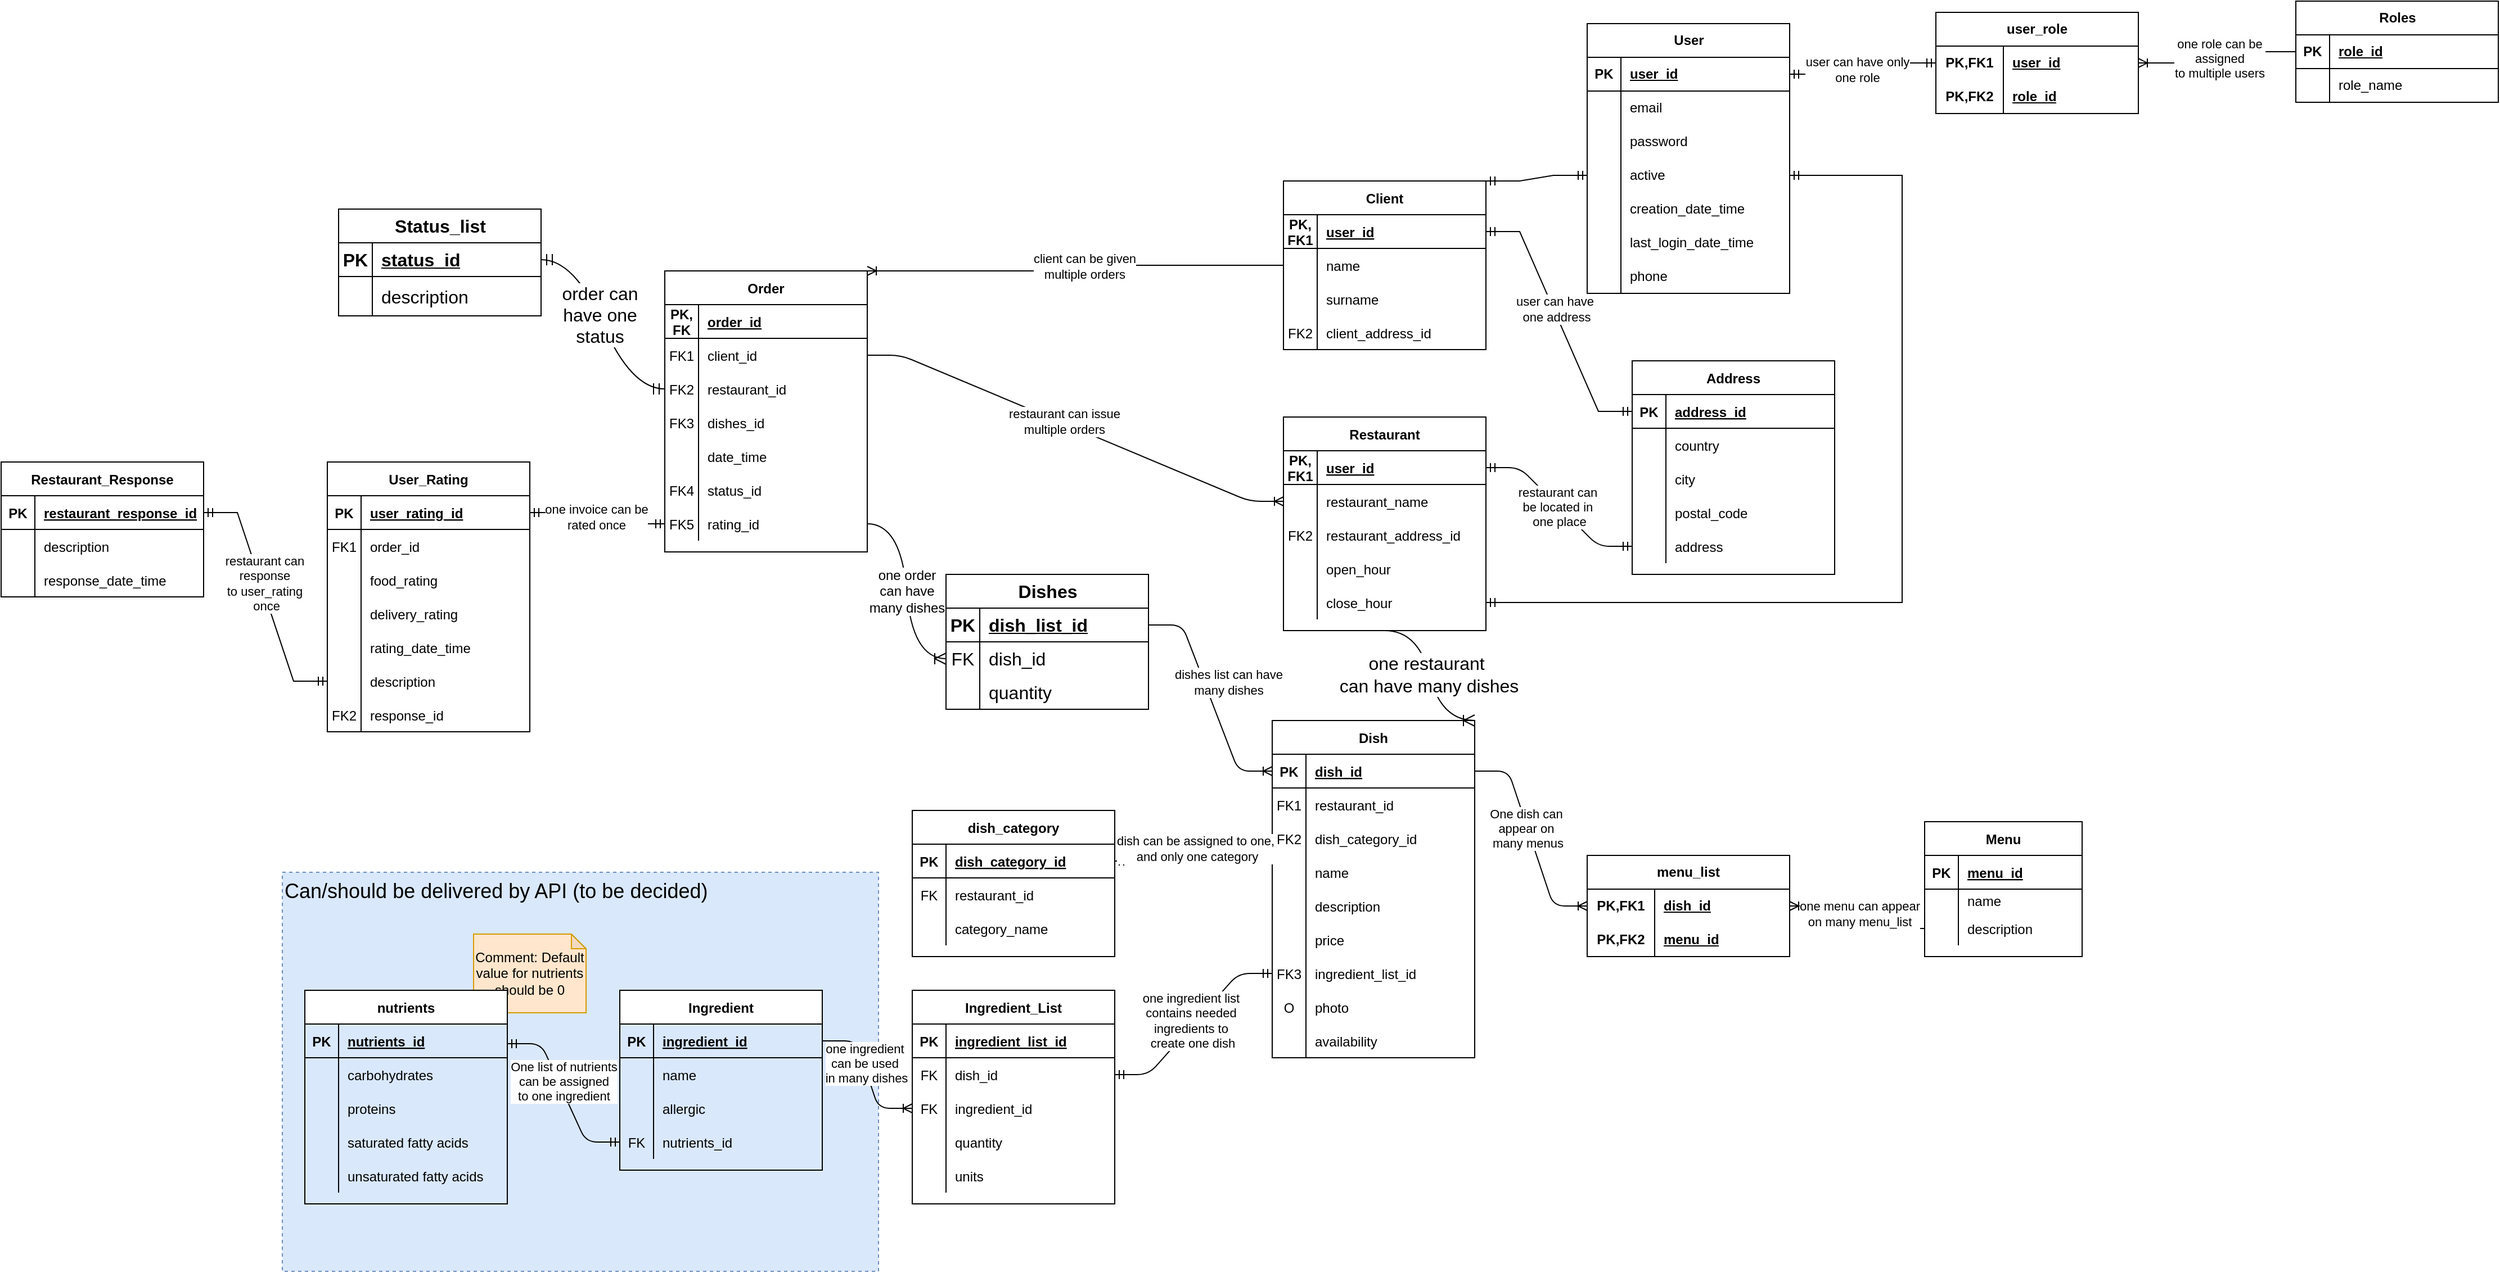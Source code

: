 <mxfile version="22.1.21" type="device">
  <diagram id="R2lEEEUBdFMjLlhIrx00" name="Page-1">
    <mxGraphModel dx="1740" dy="2094" grid="1" gridSize="10" guides="1" tooltips="1" connect="1" arrows="1" fold="1" page="1" pageScale="1" pageWidth="850" pageHeight="1100" math="0" shadow="0" extFonts="Permanent Marker^https://fonts.googleapis.com/css?family=Permanent+Marker">
      <root>
        <mxCell id="0" />
        <mxCell id="1" parent="0" />
        <mxCell id="UkySI7y9IdCMt1zPW84x-1" value="&lt;div style=&quot;font-size: 18px&quot;&gt;Can/should be delivered by API (to be decided)&lt;font style=&quot;font-size: 18px&quot;&gt;&lt;br&gt;&lt;/font&gt;&lt;/div&gt;" style="rounded=0;whiteSpace=wrap;html=1;fillColor=#dae8fc;dashed=1;strokeColor=#6c8ebf;align=left;verticalAlign=top;" parent="1" vertex="1">
          <mxGeometry x="-240" y="655" width="530" height="355" as="geometry" />
        </mxCell>
        <mxCell id="DX8vmvetM_7_w5uKqNcJ-239" value="Comment: Default value for nutrients should be 0" style="shape=note;whiteSpace=wrap;html=1;backgroundOutline=1;darkOpacity=0.05;size=13;fillColor=#ffe6cc;strokeColor=#d79b00;" parent="1" vertex="1">
          <mxGeometry x="-70" y="710" width="100" height="70" as="geometry" />
        </mxCell>
        <mxCell id="DX8vmvetM_7_w5uKqNcJ-1" value="Client" style="shape=table;startSize=30;container=1;collapsible=1;childLayout=tableLayout;fixedRows=1;rowLines=0;fontStyle=1;align=center;resizeLast=1;" parent="1" vertex="1">
          <mxGeometry x="650" y="40" width="180" height="150" as="geometry">
            <mxRectangle x="40" y="110" width="60" height="30" as="alternateBounds" />
          </mxGeometry>
        </mxCell>
        <mxCell id="DX8vmvetM_7_w5uKqNcJ-2" value="" style="shape=partialRectangle;collapsible=0;dropTarget=0;pointerEvents=0;fillColor=none;top=0;left=0;bottom=1;right=0;points=[[0,0.5],[1,0.5]];portConstraint=eastwest;" parent="DX8vmvetM_7_w5uKqNcJ-1" vertex="1">
          <mxGeometry y="30" width="180" height="30" as="geometry" />
        </mxCell>
        <mxCell id="DX8vmvetM_7_w5uKqNcJ-3" value="PK, &#xa;FK1" style="shape=partialRectangle;connectable=0;fillColor=none;top=0;left=0;bottom=0;right=0;fontStyle=1;overflow=hidden;" parent="DX8vmvetM_7_w5uKqNcJ-2" vertex="1">
          <mxGeometry width="30" height="30" as="geometry">
            <mxRectangle width="30" height="30" as="alternateBounds" />
          </mxGeometry>
        </mxCell>
        <mxCell id="DX8vmvetM_7_w5uKqNcJ-4" value="user_id" style="shape=partialRectangle;connectable=0;fillColor=none;top=0;left=0;bottom=0;right=0;align=left;spacingLeft=6;fontStyle=5;overflow=hidden;" parent="DX8vmvetM_7_w5uKqNcJ-2" vertex="1">
          <mxGeometry x="30" width="150" height="30" as="geometry">
            <mxRectangle width="150" height="30" as="alternateBounds" />
          </mxGeometry>
        </mxCell>
        <mxCell id="DX8vmvetM_7_w5uKqNcJ-8" value="" style="shape=partialRectangle;collapsible=0;dropTarget=0;pointerEvents=0;fillColor=none;top=0;left=0;bottom=0;right=0;points=[[0,0.5],[1,0.5]];portConstraint=eastwest;" parent="DX8vmvetM_7_w5uKqNcJ-1" vertex="1">
          <mxGeometry y="60" width="180" height="30" as="geometry" />
        </mxCell>
        <mxCell id="DX8vmvetM_7_w5uKqNcJ-9" value="" style="shape=partialRectangle;connectable=0;fillColor=none;top=0;left=0;bottom=0;right=0;editable=1;overflow=hidden;" parent="DX8vmvetM_7_w5uKqNcJ-8" vertex="1">
          <mxGeometry width="30" height="30" as="geometry">
            <mxRectangle width="30" height="30" as="alternateBounds" />
          </mxGeometry>
        </mxCell>
        <mxCell id="DX8vmvetM_7_w5uKqNcJ-10" value="name" style="shape=partialRectangle;connectable=0;fillColor=none;top=0;left=0;bottom=0;right=0;align=left;spacingLeft=6;overflow=hidden;" parent="DX8vmvetM_7_w5uKqNcJ-8" vertex="1">
          <mxGeometry x="30" width="150" height="30" as="geometry">
            <mxRectangle width="150" height="30" as="alternateBounds" />
          </mxGeometry>
        </mxCell>
        <mxCell id="DX8vmvetM_7_w5uKqNcJ-11" value="" style="shape=partialRectangle;collapsible=0;dropTarget=0;pointerEvents=0;fillColor=none;top=0;left=0;bottom=0;right=0;points=[[0,0.5],[1,0.5]];portConstraint=eastwest;" parent="DX8vmvetM_7_w5uKqNcJ-1" vertex="1">
          <mxGeometry y="90" width="180" height="30" as="geometry" />
        </mxCell>
        <mxCell id="DX8vmvetM_7_w5uKqNcJ-12" value="" style="shape=partialRectangle;connectable=0;fillColor=none;top=0;left=0;bottom=0;right=0;editable=1;overflow=hidden;" parent="DX8vmvetM_7_w5uKqNcJ-11" vertex="1">
          <mxGeometry width="30" height="30" as="geometry">
            <mxRectangle width="30" height="30" as="alternateBounds" />
          </mxGeometry>
        </mxCell>
        <mxCell id="DX8vmvetM_7_w5uKqNcJ-13" value="surname" style="shape=partialRectangle;connectable=0;fillColor=none;top=0;left=0;bottom=0;right=0;align=left;spacingLeft=6;overflow=hidden;" parent="DX8vmvetM_7_w5uKqNcJ-11" vertex="1">
          <mxGeometry x="30" width="150" height="30" as="geometry">
            <mxRectangle width="150" height="30" as="alternateBounds" />
          </mxGeometry>
        </mxCell>
        <mxCell id="KvqsDcHJPtiXeQpWy8Im-111" value="" style="shape=partialRectangle;collapsible=0;dropTarget=0;pointerEvents=0;fillColor=none;top=0;left=0;bottom=0;right=0;points=[[0,0.5],[1,0.5]];portConstraint=eastwest;" parent="DX8vmvetM_7_w5uKqNcJ-1" vertex="1">
          <mxGeometry y="120" width="180" height="30" as="geometry" />
        </mxCell>
        <mxCell id="KvqsDcHJPtiXeQpWy8Im-112" value="FK2" style="shape=partialRectangle;connectable=0;fillColor=none;top=0;left=0;bottom=0;right=0;editable=1;overflow=hidden;" parent="KvqsDcHJPtiXeQpWy8Im-111" vertex="1">
          <mxGeometry width="30" height="30" as="geometry">
            <mxRectangle width="30" height="30" as="alternateBounds" />
          </mxGeometry>
        </mxCell>
        <mxCell id="KvqsDcHJPtiXeQpWy8Im-113" value="client_address_id" style="shape=partialRectangle;connectable=0;fillColor=none;top=0;left=0;bottom=0;right=0;align=left;spacingLeft=6;overflow=hidden;" parent="KvqsDcHJPtiXeQpWy8Im-111" vertex="1">
          <mxGeometry x="30" width="150" height="30" as="geometry">
            <mxRectangle width="150" height="30" as="alternateBounds" />
          </mxGeometry>
        </mxCell>
        <mxCell id="DX8vmvetM_7_w5uKqNcJ-151" value="Ingredient_List" style="shape=table;startSize=30;container=1;collapsible=1;childLayout=tableLayout;fixedRows=1;rowLines=0;fontStyle=1;align=center;resizeLast=1;" parent="1" vertex="1">
          <mxGeometry x="320" y="760" width="180" height="190" as="geometry" />
        </mxCell>
        <mxCell id="DX8vmvetM_7_w5uKqNcJ-152" value="" style="shape=partialRectangle;collapsible=0;dropTarget=0;pointerEvents=0;fillColor=none;top=0;left=0;bottom=1;right=0;points=[[0,0.5],[1,0.5]];portConstraint=eastwest;" parent="DX8vmvetM_7_w5uKqNcJ-151" vertex="1">
          <mxGeometry y="30" width="180" height="30" as="geometry" />
        </mxCell>
        <mxCell id="DX8vmvetM_7_w5uKqNcJ-153" value="PK" style="shape=partialRectangle;connectable=0;fillColor=none;top=0;left=0;bottom=0;right=0;fontStyle=1;overflow=hidden;" parent="DX8vmvetM_7_w5uKqNcJ-152" vertex="1">
          <mxGeometry width="30" height="30" as="geometry" />
        </mxCell>
        <mxCell id="DX8vmvetM_7_w5uKqNcJ-154" value="ingredient_list_id" style="shape=partialRectangle;connectable=0;fillColor=none;top=0;left=0;bottom=0;right=0;align=left;spacingLeft=6;fontStyle=5;overflow=hidden;" parent="DX8vmvetM_7_w5uKqNcJ-152" vertex="1">
          <mxGeometry x="30" width="150" height="30" as="geometry" />
        </mxCell>
        <mxCell id="DX8vmvetM_7_w5uKqNcJ-155" value="" style="shape=partialRectangle;collapsible=0;dropTarget=0;pointerEvents=0;fillColor=none;top=0;left=0;bottom=0;right=0;points=[[0,0.5],[1,0.5]];portConstraint=eastwest;" parent="DX8vmvetM_7_w5uKqNcJ-151" vertex="1">
          <mxGeometry y="60" width="180" height="30" as="geometry" />
        </mxCell>
        <mxCell id="DX8vmvetM_7_w5uKqNcJ-156" value="FK" style="shape=partialRectangle;connectable=0;fillColor=none;top=0;left=0;bottom=0;right=0;editable=1;overflow=hidden;" parent="DX8vmvetM_7_w5uKqNcJ-155" vertex="1">
          <mxGeometry width="30" height="30" as="geometry" />
        </mxCell>
        <mxCell id="DX8vmvetM_7_w5uKqNcJ-157" value="dish_id" style="shape=partialRectangle;connectable=0;fillColor=none;top=0;left=0;bottom=0;right=0;align=left;spacingLeft=6;overflow=hidden;" parent="DX8vmvetM_7_w5uKqNcJ-155" vertex="1">
          <mxGeometry x="30" width="150" height="30" as="geometry" />
        </mxCell>
        <mxCell id="DX8vmvetM_7_w5uKqNcJ-158" value="" style="shape=partialRectangle;collapsible=0;dropTarget=0;pointerEvents=0;fillColor=none;top=0;left=0;bottom=0;right=0;points=[[0,0.5],[1,0.5]];portConstraint=eastwest;" parent="DX8vmvetM_7_w5uKqNcJ-151" vertex="1">
          <mxGeometry y="90" width="180" height="30" as="geometry" />
        </mxCell>
        <mxCell id="DX8vmvetM_7_w5uKqNcJ-159" value="FK" style="shape=partialRectangle;connectable=0;fillColor=none;top=0;left=0;bottom=0;right=0;editable=1;overflow=hidden;" parent="DX8vmvetM_7_w5uKqNcJ-158" vertex="1">
          <mxGeometry width="30" height="30" as="geometry" />
        </mxCell>
        <mxCell id="DX8vmvetM_7_w5uKqNcJ-160" value="ingredient_id" style="shape=partialRectangle;connectable=0;fillColor=none;top=0;left=0;bottom=0;right=0;align=left;spacingLeft=6;overflow=hidden;" parent="DX8vmvetM_7_w5uKqNcJ-158" vertex="1">
          <mxGeometry x="30" width="150" height="30" as="geometry" />
        </mxCell>
        <mxCell id="DX8vmvetM_7_w5uKqNcJ-161" value="" style="shape=partialRectangle;collapsible=0;dropTarget=0;pointerEvents=0;fillColor=none;top=0;left=0;bottom=0;right=0;points=[[0,0.5],[1,0.5]];portConstraint=eastwest;" parent="DX8vmvetM_7_w5uKqNcJ-151" vertex="1">
          <mxGeometry y="120" width="180" height="30" as="geometry" />
        </mxCell>
        <mxCell id="DX8vmvetM_7_w5uKqNcJ-162" value="" style="shape=partialRectangle;connectable=0;fillColor=none;top=0;left=0;bottom=0;right=0;editable=1;overflow=hidden;" parent="DX8vmvetM_7_w5uKqNcJ-161" vertex="1">
          <mxGeometry width="30" height="30" as="geometry" />
        </mxCell>
        <mxCell id="DX8vmvetM_7_w5uKqNcJ-163" value="quantity" style="shape=partialRectangle;connectable=0;fillColor=none;top=0;left=0;bottom=0;right=0;align=left;spacingLeft=6;overflow=hidden;" parent="DX8vmvetM_7_w5uKqNcJ-161" vertex="1">
          <mxGeometry x="30" width="150" height="30" as="geometry" />
        </mxCell>
        <mxCell id="DX8vmvetM_7_w5uKqNcJ-224" value="" style="shape=partialRectangle;collapsible=0;dropTarget=0;pointerEvents=0;fillColor=none;top=0;left=0;bottom=0;right=0;points=[[0,0.5],[1,0.5]];portConstraint=eastwest;" parent="DX8vmvetM_7_w5uKqNcJ-151" vertex="1">
          <mxGeometry y="150" width="180" height="30" as="geometry" />
        </mxCell>
        <mxCell id="DX8vmvetM_7_w5uKqNcJ-225" value="" style="shape=partialRectangle;connectable=0;fillColor=none;top=0;left=0;bottom=0;right=0;editable=1;overflow=hidden;" parent="DX8vmvetM_7_w5uKqNcJ-224" vertex="1">
          <mxGeometry width="30" height="30" as="geometry" />
        </mxCell>
        <mxCell id="DX8vmvetM_7_w5uKqNcJ-226" value="units" style="shape=partialRectangle;connectable=0;fillColor=none;top=0;left=0;bottom=0;right=0;align=left;spacingLeft=6;overflow=hidden;" parent="DX8vmvetM_7_w5uKqNcJ-224" vertex="1">
          <mxGeometry x="30" width="150" height="30" as="geometry" />
        </mxCell>
        <mxCell id="DX8vmvetM_7_w5uKqNcJ-164" value="Ingredient" style="shape=table;startSize=30;container=1;collapsible=1;childLayout=tableLayout;fixedRows=1;rowLines=0;fontStyle=1;align=center;resizeLast=1;" parent="1" vertex="1">
          <mxGeometry x="60" y="760" width="180" height="160" as="geometry" />
        </mxCell>
        <mxCell id="DX8vmvetM_7_w5uKqNcJ-165" value="" style="shape=partialRectangle;collapsible=0;dropTarget=0;pointerEvents=0;fillColor=none;top=0;left=0;bottom=1;right=0;points=[[0,0.5],[1,0.5]];portConstraint=eastwest;" parent="DX8vmvetM_7_w5uKqNcJ-164" vertex="1">
          <mxGeometry y="30" width="180" height="30" as="geometry" />
        </mxCell>
        <mxCell id="DX8vmvetM_7_w5uKqNcJ-166" value="PK" style="shape=partialRectangle;connectable=0;fillColor=none;top=0;left=0;bottom=0;right=0;fontStyle=1;overflow=hidden;" parent="DX8vmvetM_7_w5uKqNcJ-165" vertex="1">
          <mxGeometry width="30" height="30" as="geometry" />
        </mxCell>
        <mxCell id="DX8vmvetM_7_w5uKqNcJ-167" value="ingredient_id" style="shape=partialRectangle;connectable=0;fillColor=none;top=0;left=0;bottom=0;right=0;align=left;spacingLeft=6;fontStyle=5;overflow=hidden;" parent="DX8vmvetM_7_w5uKqNcJ-165" vertex="1">
          <mxGeometry x="30" width="150" height="30" as="geometry" />
        </mxCell>
        <mxCell id="DX8vmvetM_7_w5uKqNcJ-168" value="" style="shape=partialRectangle;collapsible=0;dropTarget=0;pointerEvents=0;fillColor=none;top=0;left=0;bottom=0;right=0;points=[[0,0.5],[1,0.5]];portConstraint=eastwest;" parent="DX8vmvetM_7_w5uKqNcJ-164" vertex="1">
          <mxGeometry y="60" width="180" height="30" as="geometry" />
        </mxCell>
        <mxCell id="DX8vmvetM_7_w5uKqNcJ-169" value="" style="shape=partialRectangle;connectable=0;fillColor=none;top=0;left=0;bottom=0;right=0;editable=1;overflow=hidden;" parent="DX8vmvetM_7_w5uKqNcJ-168" vertex="1">
          <mxGeometry width="30" height="30" as="geometry" />
        </mxCell>
        <mxCell id="DX8vmvetM_7_w5uKqNcJ-170" value="name" style="shape=partialRectangle;connectable=0;fillColor=none;top=0;left=0;bottom=0;right=0;align=left;spacingLeft=6;overflow=hidden;" parent="DX8vmvetM_7_w5uKqNcJ-168" vertex="1">
          <mxGeometry x="30" width="150" height="30" as="geometry" />
        </mxCell>
        <mxCell id="DX8vmvetM_7_w5uKqNcJ-171" value="" style="shape=partialRectangle;collapsible=0;dropTarget=0;pointerEvents=0;fillColor=none;top=0;left=0;bottom=0;right=0;points=[[0,0.5],[1,0.5]];portConstraint=eastwest;" parent="DX8vmvetM_7_w5uKqNcJ-164" vertex="1">
          <mxGeometry y="90" width="180" height="30" as="geometry" />
        </mxCell>
        <mxCell id="DX8vmvetM_7_w5uKqNcJ-172" value="" style="shape=partialRectangle;connectable=0;fillColor=none;top=0;left=0;bottom=0;right=0;editable=1;overflow=hidden;" parent="DX8vmvetM_7_w5uKqNcJ-171" vertex="1">
          <mxGeometry width="30" height="30" as="geometry" />
        </mxCell>
        <mxCell id="DX8vmvetM_7_w5uKqNcJ-173" value="allergic" style="shape=partialRectangle;connectable=0;fillColor=none;top=0;left=0;bottom=0;right=0;align=left;spacingLeft=6;overflow=hidden;" parent="DX8vmvetM_7_w5uKqNcJ-171" vertex="1">
          <mxGeometry x="30" width="150" height="30" as="geometry" />
        </mxCell>
        <mxCell id="DX8vmvetM_7_w5uKqNcJ-174" value="" style="shape=partialRectangle;collapsible=0;dropTarget=0;pointerEvents=0;fillColor=none;top=0;left=0;bottom=0;right=0;points=[[0,0.5],[1,0.5]];portConstraint=eastwest;" parent="DX8vmvetM_7_w5uKqNcJ-164" vertex="1">
          <mxGeometry y="120" width="180" height="30" as="geometry" />
        </mxCell>
        <mxCell id="DX8vmvetM_7_w5uKqNcJ-175" value="FK" style="shape=partialRectangle;connectable=0;fillColor=none;top=0;left=0;bottom=0;right=0;editable=1;overflow=hidden;" parent="DX8vmvetM_7_w5uKqNcJ-174" vertex="1">
          <mxGeometry width="30" height="30" as="geometry" />
        </mxCell>
        <mxCell id="DX8vmvetM_7_w5uKqNcJ-176" value="nutrients_id" style="shape=partialRectangle;connectable=0;fillColor=none;top=0;left=0;bottom=0;right=0;align=left;spacingLeft=6;overflow=hidden;" parent="DX8vmvetM_7_w5uKqNcJ-174" vertex="1">
          <mxGeometry x="30" width="150" height="30" as="geometry" />
        </mxCell>
        <mxCell id="DX8vmvetM_7_w5uKqNcJ-30" value="Dish" style="shape=table;startSize=30;container=1;collapsible=1;childLayout=tableLayout;fixedRows=1;rowLines=0;fontStyle=1;align=center;resizeLast=1;" parent="1" vertex="1">
          <mxGeometry x="640" y="520" width="180" height="300" as="geometry" />
        </mxCell>
        <mxCell id="DX8vmvetM_7_w5uKqNcJ-31" value="" style="shape=partialRectangle;collapsible=0;dropTarget=0;pointerEvents=0;fillColor=none;top=0;left=0;bottom=1;right=0;points=[[0,0.5],[1,0.5]];portConstraint=eastwest;" parent="DX8vmvetM_7_w5uKqNcJ-30" vertex="1">
          <mxGeometry y="30" width="180" height="30" as="geometry" />
        </mxCell>
        <mxCell id="DX8vmvetM_7_w5uKqNcJ-32" value="PK" style="shape=partialRectangle;connectable=0;fillColor=none;top=0;left=0;bottom=0;right=0;fontStyle=1;overflow=hidden;" parent="DX8vmvetM_7_w5uKqNcJ-31" vertex="1">
          <mxGeometry width="30" height="30" as="geometry">
            <mxRectangle width="30" height="30" as="alternateBounds" />
          </mxGeometry>
        </mxCell>
        <mxCell id="DX8vmvetM_7_w5uKqNcJ-33" value="dish_id" style="shape=partialRectangle;connectable=0;fillColor=none;top=0;left=0;bottom=0;right=0;align=left;spacingLeft=6;fontStyle=5;overflow=hidden;" parent="DX8vmvetM_7_w5uKqNcJ-31" vertex="1">
          <mxGeometry x="30" width="150" height="30" as="geometry">
            <mxRectangle width="150" height="30" as="alternateBounds" />
          </mxGeometry>
        </mxCell>
        <mxCell id="DX8vmvetM_7_w5uKqNcJ-34" value="" style="shape=partialRectangle;collapsible=0;dropTarget=0;pointerEvents=0;fillColor=none;top=0;left=0;bottom=0;right=0;points=[[0,0.5],[1,0.5]];portConstraint=eastwest;" parent="DX8vmvetM_7_w5uKqNcJ-30" vertex="1">
          <mxGeometry y="60" width="180" height="30" as="geometry" />
        </mxCell>
        <mxCell id="DX8vmvetM_7_w5uKqNcJ-35" value="FK1" style="shape=partialRectangle;connectable=0;fillColor=none;top=0;left=0;bottom=0;right=0;editable=1;overflow=hidden;" parent="DX8vmvetM_7_w5uKqNcJ-34" vertex="1">
          <mxGeometry width="30" height="30" as="geometry">
            <mxRectangle width="30" height="30" as="alternateBounds" />
          </mxGeometry>
        </mxCell>
        <mxCell id="DX8vmvetM_7_w5uKqNcJ-36" value="restaurant_id" style="shape=partialRectangle;connectable=0;fillColor=none;top=0;left=0;bottom=0;right=0;align=left;spacingLeft=6;overflow=hidden;" parent="DX8vmvetM_7_w5uKqNcJ-34" vertex="1">
          <mxGeometry x="30" width="150" height="30" as="geometry">
            <mxRectangle width="150" height="30" as="alternateBounds" />
          </mxGeometry>
        </mxCell>
        <mxCell id="DX8vmvetM_7_w5uKqNcJ-40" value="" style="shape=partialRectangle;collapsible=0;dropTarget=0;pointerEvents=0;fillColor=none;top=0;left=0;bottom=0;right=0;points=[[0,0.5],[1,0.5]];portConstraint=eastwest;" parent="DX8vmvetM_7_w5uKqNcJ-30" vertex="1">
          <mxGeometry y="90" width="180" height="30" as="geometry" />
        </mxCell>
        <mxCell id="DX8vmvetM_7_w5uKqNcJ-41" value="FK2" style="shape=partialRectangle;connectable=0;fillColor=none;top=0;left=0;bottom=0;right=0;editable=1;overflow=hidden;" parent="DX8vmvetM_7_w5uKqNcJ-40" vertex="1">
          <mxGeometry width="30" height="30" as="geometry">
            <mxRectangle width="30" height="30" as="alternateBounds" />
          </mxGeometry>
        </mxCell>
        <mxCell id="DX8vmvetM_7_w5uKqNcJ-42" value="dish_category_id" style="shape=partialRectangle;connectable=0;fillColor=none;top=0;left=0;bottom=0;right=0;align=left;spacingLeft=6;overflow=hidden;" parent="DX8vmvetM_7_w5uKqNcJ-40" vertex="1">
          <mxGeometry x="30" width="150" height="30" as="geometry">
            <mxRectangle width="150" height="30" as="alternateBounds" />
          </mxGeometry>
        </mxCell>
        <mxCell id="DX8vmvetM_7_w5uKqNcJ-128" value="" style="shape=partialRectangle;collapsible=0;dropTarget=0;pointerEvents=0;fillColor=none;top=0;left=0;bottom=0;right=0;points=[[0,0.5],[1,0.5]];portConstraint=eastwest;" parent="DX8vmvetM_7_w5uKqNcJ-30" vertex="1">
          <mxGeometry y="120" width="180" height="30" as="geometry" />
        </mxCell>
        <mxCell id="DX8vmvetM_7_w5uKqNcJ-129" value="" style="shape=partialRectangle;connectable=0;fillColor=none;top=0;left=0;bottom=0;right=0;editable=1;overflow=hidden;" parent="DX8vmvetM_7_w5uKqNcJ-128" vertex="1">
          <mxGeometry width="30" height="30" as="geometry">
            <mxRectangle width="30" height="30" as="alternateBounds" />
          </mxGeometry>
        </mxCell>
        <mxCell id="DX8vmvetM_7_w5uKqNcJ-130" value="name" style="shape=partialRectangle;connectable=0;fillColor=none;top=0;left=0;bottom=0;right=0;align=left;spacingLeft=6;overflow=hidden;" parent="DX8vmvetM_7_w5uKqNcJ-128" vertex="1">
          <mxGeometry x="30" width="150" height="30" as="geometry">
            <mxRectangle width="150" height="30" as="alternateBounds" />
          </mxGeometry>
        </mxCell>
        <mxCell id="DX8vmvetM_7_w5uKqNcJ-131" value="" style="shape=partialRectangle;collapsible=0;dropTarget=0;pointerEvents=0;fillColor=none;top=0;left=0;bottom=0;right=0;points=[[0,0.5],[1,0.5]];portConstraint=eastwest;" parent="DX8vmvetM_7_w5uKqNcJ-30" vertex="1">
          <mxGeometry y="150" width="180" height="30" as="geometry" />
        </mxCell>
        <mxCell id="DX8vmvetM_7_w5uKqNcJ-132" value="" style="shape=partialRectangle;connectable=0;fillColor=none;top=0;left=0;bottom=0;right=0;editable=1;overflow=hidden;" parent="DX8vmvetM_7_w5uKqNcJ-131" vertex="1">
          <mxGeometry width="30" height="30" as="geometry">
            <mxRectangle width="30" height="30" as="alternateBounds" />
          </mxGeometry>
        </mxCell>
        <mxCell id="DX8vmvetM_7_w5uKqNcJ-133" value="description" style="shape=partialRectangle;connectable=0;fillColor=none;top=0;left=0;bottom=0;right=0;align=left;spacingLeft=6;overflow=hidden;" parent="DX8vmvetM_7_w5uKqNcJ-131" vertex="1">
          <mxGeometry x="30" width="150" height="30" as="geometry">
            <mxRectangle width="150" height="30" as="alternateBounds" />
          </mxGeometry>
        </mxCell>
        <mxCell id="DX8vmvetM_7_w5uKqNcJ-134" value="" style="shape=partialRectangle;collapsible=0;dropTarget=0;pointerEvents=0;fillColor=none;top=0;left=0;bottom=0;right=0;points=[[0,0.5],[1,0.5]];portConstraint=eastwest;" parent="DX8vmvetM_7_w5uKqNcJ-30" vertex="1">
          <mxGeometry y="180" width="180" height="30" as="geometry" />
        </mxCell>
        <mxCell id="DX8vmvetM_7_w5uKqNcJ-135" value="" style="shape=partialRectangle;connectable=0;fillColor=none;top=0;left=0;bottom=0;right=0;editable=1;overflow=hidden;" parent="DX8vmvetM_7_w5uKqNcJ-134" vertex="1">
          <mxGeometry width="30" height="30" as="geometry">
            <mxRectangle width="30" height="30" as="alternateBounds" />
          </mxGeometry>
        </mxCell>
        <mxCell id="DX8vmvetM_7_w5uKqNcJ-136" value="price" style="shape=partialRectangle;connectable=0;fillColor=none;top=0;left=0;bottom=0;right=0;align=left;spacingLeft=6;overflow=hidden;" parent="DX8vmvetM_7_w5uKqNcJ-134" vertex="1">
          <mxGeometry x="30" width="150" height="30" as="geometry">
            <mxRectangle width="150" height="30" as="alternateBounds" />
          </mxGeometry>
        </mxCell>
        <mxCell id="DX8vmvetM_7_w5uKqNcJ-137" value="" style="shape=partialRectangle;collapsible=0;dropTarget=0;pointerEvents=0;fillColor=none;top=0;left=0;bottom=0;right=0;points=[[0,0.5],[1,0.5]];portConstraint=eastwest;" parent="DX8vmvetM_7_w5uKqNcJ-30" vertex="1">
          <mxGeometry y="210" width="180" height="30" as="geometry" />
        </mxCell>
        <mxCell id="DX8vmvetM_7_w5uKqNcJ-138" value="FK3" style="shape=partialRectangle;connectable=0;fillColor=none;top=0;left=0;bottom=0;right=0;editable=1;overflow=hidden;" parent="DX8vmvetM_7_w5uKqNcJ-137" vertex="1">
          <mxGeometry width="30" height="30" as="geometry">
            <mxRectangle width="30" height="30" as="alternateBounds" />
          </mxGeometry>
        </mxCell>
        <mxCell id="DX8vmvetM_7_w5uKqNcJ-139" value="ingredient_list_id" style="shape=partialRectangle;connectable=0;fillColor=none;top=0;left=0;bottom=0;right=0;align=left;spacingLeft=6;overflow=hidden;" parent="DX8vmvetM_7_w5uKqNcJ-137" vertex="1">
          <mxGeometry x="30" width="150" height="30" as="geometry">
            <mxRectangle width="150" height="30" as="alternateBounds" />
          </mxGeometry>
        </mxCell>
        <mxCell id="DX8vmvetM_7_w5uKqNcJ-140" value="" style="shape=partialRectangle;collapsible=0;dropTarget=0;pointerEvents=0;fillColor=none;top=0;left=0;bottom=0;right=0;points=[[0,0.5],[1,0.5]];portConstraint=eastwest;" parent="DX8vmvetM_7_w5uKqNcJ-30" vertex="1">
          <mxGeometry y="240" width="180" height="30" as="geometry" />
        </mxCell>
        <mxCell id="DX8vmvetM_7_w5uKqNcJ-141" value="O" style="shape=partialRectangle;connectable=0;fillColor=none;top=0;left=0;bottom=0;right=0;editable=1;overflow=hidden;" parent="DX8vmvetM_7_w5uKqNcJ-140" vertex="1">
          <mxGeometry width="30" height="30" as="geometry">
            <mxRectangle width="30" height="30" as="alternateBounds" />
          </mxGeometry>
        </mxCell>
        <mxCell id="DX8vmvetM_7_w5uKqNcJ-142" value="photo" style="shape=partialRectangle;connectable=0;fillColor=none;top=0;left=0;bottom=0;right=0;align=left;spacingLeft=6;overflow=hidden;" parent="DX8vmvetM_7_w5uKqNcJ-140" vertex="1">
          <mxGeometry x="30" width="150" height="30" as="geometry">
            <mxRectangle width="150" height="30" as="alternateBounds" />
          </mxGeometry>
        </mxCell>
        <mxCell id="DX8vmvetM_7_w5uKqNcJ-143" value="" style="shape=partialRectangle;collapsible=0;dropTarget=0;pointerEvents=0;fillColor=none;top=0;left=0;bottom=0;right=0;points=[[0,0.5],[1,0.5]];portConstraint=eastwest;" parent="DX8vmvetM_7_w5uKqNcJ-30" vertex="1">
          <mxGeometry y="270" width="180" height="30" as="geometry" />
        </mxCell>
        <mxCell id="DX8vmvetM_7_w5uKqNcJ-144" value="" style="shape=partialRectangle;connectable=0;fillColor=none;top=0;left=0;bottom=0;right=0;editable=1;overflow=hidden;" parent="DX8vmvetM_7_w5uKqNcJ-143" vertex="1">
          <mxGeometry width="30" height="30" as="geometry">
            <mxRectangle width="30" height="30" as="alternateBounds" />
          </mxGeometry>
        </mxCell>
        <mxCell id="DX8vmvetM_7_w5uKqNcJ-145" value="availability" style="shape=partialRectangle;connectable=0;fillColor=none;top=0;left=0;bottom=0;right=0;align=left;spacingLeft=6;overflow=hidden;" parent="DX8vmvetM_7_w5uKqNcJ-143" vertex="1">
          <mxGeometry x="30" width="150" height="30" as="geometry">
            <mxRectangle width="150" height="30" as="alternateBounds" />
          </mxGeometry>
        </mxCell>
        <mxCell id="DX8vmvetM_7_w5uKqNcJ-194" value="" style="edgeStyle=entityRelationEdgeStyle;fontSize=12;html=1;endArrow=ERmandOne;startArrow=ERmandOne;exitX=1;exitY=0.5;exitDx=0;exitDy=0;entryX=0;entryY=0.5;entryDx=0;entryDy=0;" parent="1" source="DX8vmvetM_7_w5uKqNcJ-71" target="DX8vmvetM_7_w5uKqNcJ-40" edge="1">
          <mxGeometry width="100" height="100" relative="1" as="geometry">
            <mxPoint x="550" y="610" as="sourcePoint" />
            <mxPoint x="650" y="510" as="targetPoint" />
          </mxGeometry>
        </mxCell>
        <mxCell id="DX8vmvetM_7_w5uKqNcJ-230" value="&lt;div&gt;dish can be assigned to one,&amp;nbsp;&lt;/div&gt;&lt;div&gt;and only one category&lt;/div&gt;" style="edgeLabel;html=1;align=center;verticalAlign=middle;resizable=0;points=[];" parent="DX8vmvetM_7_w5uKqNcJ-194" vertex="1" connectable="0">
          <mxGeometry x="-0.101" y="-2" relative="1" as="geometry">
            <mxPoint x="8.97" y="-4.62" as="offset" />
          </mxGeometry>
        </mxCell>
        <mxCell id="DX8vmvetM_7_w5uKqNcJ-57" value="Order" style="shape=table;startSize=30;container=1;collapsible=1;childLayout=tableLayout;fixedRows=1;rowLines=0;fontStyle=1;align=center;resizeLast=1;" parent="1" vertex="1">
          <mxGeometry x="100" y="120" width="180" height="250" as="geometry" />
        </mxCell>
        <mxCell id="DX8vmvetM_7_w5uKqNcJ-58" value="" style="shape=partialRectangle;collapsible=0;dropTarget=0;pointerEvents=0;fillColor=none;top=0;left=0;bottom=1;right=0;points=[[0,0.5],[1,0.5]];portConstraint=eastwest;" parent="DX8vmvetM_7_w5uKqNcJ-57" vertex="1">
          <mxGeometry y="30" width="180" height="30" as="geometry" />
        </mxCell>
        <mxCell id="DX8vmvetM_7_w5uKqNcJ-59" value="PK,&#xa;FK" style="shape=partialRectangle;connectable=0;fillColor=none;top=0;left=0;bottom=0;right=0;fontStyle=1;overflow=hidden;" parent="DX8vmvetM_7_w5uKqNcJ-58" vertex="1">
          <mxGeometry width="30" height="30" as="geometry">
            <mxRectangle width="30" height="30" as="alternateBounds" />
          </mxGeometry>
        </mxCell>
        <mxCell id="DX8vmvetM_7_w5uKqNcJ-60" value="order_id" style="shape=partialRectangle;connectable=0;fillColor=none;top=0;left=0;bottom=0;right=0;align=left;spacingLeft=6;fontStyle=5;overflow=hidden;" parent="DX8vmvetM_7_w5uKqNcJ-58" vertex="1">
          <mxGeometry x="30" width="150" height="30" as="geometry">
            <mxRectangle width="150" height="30" as="alternateBounds" />
          </mxGeometry>
        </mxCell>
        <mxCell id="DX8vmvetM_7_w5uKqNcJ-61" value="" style="shape=partialRectangle;collapsible=0;dropTarget=0;pointerEvents=0;fillColor=none;top=0;left=0;bottom=0;right=0;points=[[0,0.5],[1,0.5]];portConstraint=eastwest;" parent="DX8vmvetM_7_w5uKqNcJ-57" vertex="1">
          <mxGeometry y="60" width="180" height="30" as="geometry" />
        </mxCell>
        <mxCell id="DX8vmvetM_7_w5uKqNcJ-62" value="FK1" style="shape=partialRectangle;connectable=0;fillColor=none;top=0;left=0;bottom=0;right=0;editable=1;overflow=hidden;" parent="DX8vmvetM_7_w5uKqNcJ-61" vertex="1">
          <mxGeometry width="30" height="30" as="geometry">
            <mxRectangle width="30" height="30" as="alternateBounds" />
          </mxGeometry>
        </mxCell>
        <mxCell id="DX8vmvetM_7_w5uKqNcJ-63" value="client_id" style="shape=partialRectangle;connectable=0;fillColor=none;top=0;left=0;bottom=0;right=0;align=left;spacingLeft=6;overflow=hidden;" parent="DX8vmvetM_7_w5uKqNcJ-61" vertex="1">
          <mxGeometry x="30" width="150" height="30" as="geometry">
            <mxRectangle width="150" height="30" as="alternateBounds" />
          </mxGeometry>
        </mxCell>
        <mxCell id="DX8vmvetM_7_w5uKqNcJ-64" value="" style="shape=partialRectangle;collapsible=0;dropTarget=0;pointerEvents=0;fillColor=none;top=0;left=0;bottom=0;right=0;points=[[0,0.5],[1,0.5]];portConstraint=eastwest;" parent="DX8vmvetM_7_w5uKqNcJ-57" vertex="1">
          <mxGeometry y="90" width="180" height="30" as="geometry" />
        </mxCell>
        <mxCell id="DX8vmvetM_7_w5uKqNcJ-65" value="FK2" style="shape=partialRectangle;connectable=0;fillColor=none;top=0;left=0;bottom=0;right=0;editable=1;overflow=hidden;" parent="DX8vmvetM_7_w5uKqNcJ-64" vertex="1">
          <mxGeometry width="30" height="30" as="geometry">
            <mxRectangle width="30" height="30" as="alternateBounds" />
          </mxGeometry>
        </mxCell>
        <mxCell id="DX8vmvetM_7_w5uKqNcJ-66" value="restaurant_id" style="shape=partialRectangle;connectable=0;fillColor=none;top=0;left=0;bottom=0;right=0;align=left;spacingLeft=6;overflow=hidden;" parent="DX8vmvetM_7_w5uKqNcJ-64" vertex="1">
          <mxGeometry x="30" width="150" height="30" as="geometry">
            <mxRectangle width="150" height="30" as="alternateBounds" />
          </mxGeometry>
        </mxCell>
        <mxCell id="DX8vmvetM_7_w5uKqNcJ-67" value="" style="shape=partialRectangle;collapsible=0;dropTarget=0;pointerEvents=0;fillColor=none;top=0;left=0;bottom=0;right=0;points=[[0,0.5],[1,0.5]];portConstraint=eastwest;" parent="DX8vmvetM_7_w5uKqNcJ-57" vertex="1">
          <mxGeometry y="120" width="180" height="30" as="geometry" />
        </mxCell>
        <mxCell id="DX8vmvetM_7_w5uKqNcJ-68" value="FK3" style="shape=partialRectangle;connectable=0;fillColor=none;top=0;left=0;bottom=0;right=0;editable=1;overflow=hidden;" parent="DX8vmvetM_7_w5uKqNcJ-67" vertex="1">
          <mxGeometry width="30" height="30" as="geometry">
            <mxRectangle width="30" height="30" as="alternateBounds" />
          </mxGeometry>
        </mxCell>
        <mxCell id="DX8vmvetM_7_w5uKqNcJ-69" value="dishes_id" style="shape=partialRectangle;connectable=0;fillColor=none;top=0;left=0;bottom=0;right=0;align=left;spacingLeft=6;overflow=hidden;" parent="DX8vmvetM_7_w5uKqNcJ-67" vertex="1">
          <mxGeometry x="30" width="150" height="30" as="geometry">
            <mxRectangle width="150" height="30" as="alternateBounds" />
          </mxGeometry>
        </mxCell>
        <mxCell id="DX8vmvetM_7_w5uKqNcJ-220" value="" style="shape=partialRectangle;collapsible=0;dropTarget=0;pointerEvents=0;fillColor=none;top=0;left=0;bottom=0;right=0;points=[[0,0.5],[1,0.5]];portConstraint=eastwest;" parent="DX8vmvetM_7_w5uKqNcJ-57" vertex="1">
          <mxGeometry y="150" width="180" height="30" as="geometry" />
        </mxCell>
        <mxCell id="DX8vmvetM_7_w5uKqNcJ-221" value="" style="shape=partialRectangle;connectable=0;fillColor=none;top=0;left=0;bottom=0;right=0;editable=1;overflow=hidden;" parent="DX8vmvetM_7_w5uKqNcJ-220" vertex="1">
          <mxGeometry width="30" height="30" as="geometry">
            <mxRectangle width="30" height="30" as="alternateBounds" />
          </mxGeometry>
        </mxCell>
        <mxCell id="DX8vmvetM_7_w5uKqNcJ-222" value="date_time" style="shape=partialRectangle;connectable=0;fillColor=none;top=0;left=0;bottom=0;right=0;align=left;spacingLeft=6;overflow=hidden;" parent="DX8vmvetM_7_w5uKqNcJ-220" vertex="1">
          <mxGeometry x="30" width="150" height="30" as="geometry">
            <mxRectangle width="150" height="30" as="alternateBounds" />
          </mxGeometry>
        </mxCell>
        <mxCell id="DX8vmvetM_7_w5uKqNcJ-251" value="" style="shape=partialRectangle;collapsible=0;dropTarget=0;pointerEvents=0;fillColor=none;top=0;left=0;bottom=0;right=0;points=[[0,0.5],[1,0.5]];portConstraint=eastwest;" parent="DX8vmvetM_7_w5uKqNcJ-57" vertex="1">
          <mxGeometry y="180" width="180" height="30" as="geometry" />
        </mxCell>
        <mxCell id="DX8vmvetM_7_w5uKqNcJ-252" value="FK4" style="shape=partialRectangle;connectable=0;fillColor=none;top=0;left=0;bottom=0;right=0;editable=1;overflow=hidden;" parent="DX8vmvetM_7_w5uKqNcJ-251" vertex="1">
          <mxGeometry width="30" height="30" as="geometry">
            <mxRectangle width="30" height="30" as="alternateBounds" />
          </mxGeometry>
        </mxCell>
        <mxCell id="DX8vmvetM_7_w5uKqNcJ-253" value="status_id" style="shape=partialRectangle;connectable=0;fillColor=none;top=0;left=0;bottom=0;right=0;align=left;spacingLeft=6;overflow=hidden;" parent="DX8vmvetM_7_w5uKqNcJ-251" vertex="1">
          <mxGeometry x="30" width="150" height="30" as="geometry">
            <mxRectangle width="150" height="30" as="alternateBounds" />
          </mxGeometry>
        </mxCell>
        <mxCell id="DX8vmvetM_7_w5uKqNcJ-254" value="" style="shape=partialRectangle;collapsible=0;dropTarget=0;pointerEvents=0;fillColor=none;top=0;left=0;bottom=0;right=0;points=[[0,0.5],[1,0.5]];portConstraint=eastwest;" parent="DX8vmvetM_7_w5uKqNcJ-57" vertex="1">
          <mxGeometry y="210" width="180" height="30" as="geometry" />
        </mxCell>
        <mxCell id="DX8vmvetM_7_w5uKqNcJ-255" value="FK5" style="shape=partialRectangle;connectable=0;fillColor=none;top=0;left=0;bottom=0;right=0;editable=1;overflow=hidden;" parent="DX8vmvetM_7_w5uKqNcJ-254" vertex="1">
          <mxGeometry width="30" height="30" as="geometry">
            <mxRectangle width="30" height="30" as="alternateBounds" />
          </mxGeometry>
        </mxCell>
        <mxCell id="DX8vmvetM_7_w5uKqNcJ-256" value="rating_id" style="shape=partialRectangle;connectable=0;fillColor=none;top=0;left=0;bottom=0;right=0;align=left;spacingLeft=6;overflow=hidden;" parent="DX8vmvetM_7_w5uKqNcJ-254" vertex="1">
          <mxGeometry x="30" width="150" height="30" as="geometry">
            <mxRectangle width="150" height="30" as="alternateBounds" />
          </mxGeometry>
        </mxCell>
        <mxCell id="DX8vmvetM_7_w5uKqNcJ-223" value="" style="edgeStyle=entityRelationEdgeStyle;fontSize=12;html=1;endArrow=ERmandOne;startArrow=ERmandOne;exitX=1;exitY=0.5;exitDx=0;exitDy=0;entryX=0;entryY=0.5;entryDx=0;entryDy=0;" parent="1" source="DX8vmvetM_7_w5uKqNcJ-18" target="DX8vmvetM_7_w5uKqNcJ-211" edge="1">
          <mxGeometry width="100" height="100" relative="1" as="geometry">
            <mxPoint x="540" y="470" as="sourcePoint" />
            <mxPoint x="640" y="370" as="targetPoint" />
          </mxGeometry>
        </mxCell>
        <mxCell id="DX8vmvetM_7_w5uKqNcJ-233" value="&lt;div&gt;restaurant can&amp;nbsp;&lt;/div&gt;&lt;div&gt;be located in&amp;nbsp;&lt;/div&gt;&lt;div&gt;one place&lt;/div&gt;" style="edgeLabel;html=1;align=center;verticalAlign=middle;resizable=0;points=[];" parent="DX8vmvetM_7_w5uKqNcJ-223" vertex="1" connectable="0">
          <mxGeometry x="-0.011" relative="1" as="geometry">
            <mxPoint as="offset" />
          </mxGeometry>
        </mxCell>
        <mxCell id="DX8vmvetM_7_w5uKqNcJ-177" value="nutrients" style="shape=table;startSize=30;container=1;collapsible=1;childLayout=tableLayout;fixedRows=1;rowLines=0;fontStyle=1;align=center;resizeLast=1;" parent="1" vertex="1">
          <mxGeometry x="-220" y="760" width="180" height="190" as="geometry" />
        </mxCell>
        <mxCell id="DX8vmvetM_7_w5uKqNcJ-178" value="" style="shape=partialRectangle;collapsible=0;dropTarget=0;pointerEvents=0;fillColor=none;top=0;left=0;bottom=1;right=0;points=[[0,0.5],[1,0.5]];portConstraint=eastwest;" parent="DX8vmvetM_7_w5uKqNcJ-177" vertex="1">
          <mxGeometry y="30" width="180" height="30" as="geometry" />
        </mxCell>
        <mxCell id="DX8vmvetM_7_w5uKqNcJ-179" value="PK" style="shape=partialRectangle;connectable=0;fillColor=none;top=0;left=0;bottom=0;right=0;fontStyle=1;overflow=hidden;" parent="DX8vmvetM_7_w5uKqNcJ-178" vertex="1">
          <mxGeometry width="30" height="30" as="geometry" />
        </mxCell>
        <mxCell id="DX8vmvetM_7_w5uKqNcJ-180" value="nutrients_id" style="shape=partialRectangle;connectable=0;fillColor=none;top=0;left=0;bottom=0;right=0;align=left;spacingLeft=6;fontStyle=5;overflow=hidden;" parent="DX8vmvetM_7_w5uKqNcJ-178" vertex="1">
          <mxGeometry x="30" width="150" height="30" as="geometry" />
        </mxCell>
        <mxCell id="DX8vmvetM_7_w5uKqNcJ-181" value="" style="shape=partialRectangle;collapsible=0;dropTarget=0;pointerEvents=0;fillColor=none;top=0;left=0;bottom=0;right=0;points=[[0,0.5],[1,0.5]];portConstraint=eastwest;" parent="DX8vmvetM_7_w5uKqNcJ-177" vertex="1">
          <mxGeometry y="60" width="180" height="30" as="geometry" />
        </mxCell>
        <mxCell id="DX8vmvetM_7_w5uKqNcJ-182" value="" style="shape=partialRectangle;connectable=0;fillColor=none;top=0;left=0;bottom=0;right=0;editable=1;overflow=hidden;" parent="DX8vmvetM_7_w5uKqNcJ-181" vertex="1">
          <mxGeometry width="30" height="30" as="geometry" />
        </mxCell>
        <mxCell id="DX8vmvetM_7_w5uKqNcJ-183" value="carbohydrates" style="shape=partialRectangle;connectable=0;fillColor=none;top=0;left=0;bottom=0;right=0;align=left;spacingLeft=6;overflow=hidden;" parent="DX8vmvetM_7_w5uKqNcJ-181" vertex="1">
          <mxGeometry x="30" width="150" height="30" as="geometry" />
        </mxCell>
        <mxCell id="DX8vmvetM_7_w5uKqNcJ-184" value="" style="shape=partialRectangle;collapsible=0;dropTarget=0;pointerEvents=0;fillColor=none;top=0;left=0;bottom=0;right=0;points=[[0,0.5],[1,0.5]];portConstraint=eastwest;" parent="DX8vmvetM_7_w5uKqNcJ-177" vertex="1">
          <mxGeometry y="90" width="180" height="30" as="geometry" />
        </mxCell>
        <mxCell id="DX8vmvetM_7_w5uKqNcJ-185" value="" style="shape=partialRectangle;connectable=0;fillColor=none;top=0;left=0;bottom=0;right=0;editable=1;overflow=hidden;" parent="DX8vmvetM_7_w5uKqNcJ-184" vertex="1">
          <mxGeometry width="30" height="30" as="geometry" />
        </mxCell>
        <mxCell id="DX8vmvetM_7_w5uKqNcJ-186" value="proteins" style="shape=partialRectangle;connectable=0;fillColor=none;top=0;left=0;bottom=0;right=0;align=left;spacingLeft=6;overflow=hidden;" parent="DX8vmvetM_7_w5uKqNcJ-184" vertex="1">
          <mxGeometry x="30" width="150" height="30" as="geometry" />
        </mxCell>
        <mxCell id="DX8vmvetM_7_w5uKqNcJ-187" value="" style="shape=partialRectangle;collapsible=0;dropTarget=0;pointerEvents=0;fillColor=none;top=0;left=0;bottom=0;right=0;points=[[0,0.5],[1,0.5]];portConstraint=eastwest;" parent="DX8vmvetM_7_w5uKqNcJ-177" vertex="1">
          <mxGeometry y="120" width="180" height="30" as="geometry" />
        </mxCell>
        <mxCell id="DX8vmvetM_7_w5uKqNcJ-188" value="" style="shape=partialRectangle;connectable=0;fillColor=none;top=0;left=0;bottom=0;right=0;editable=1;overflow=hidden;" parent="DX8vmvetM_7_w5uKqNcJ-187" vertex="1">
          <mxGeometry width="30" height="30" as="geometry" />
        </mxCell>
        <mxCell id="DX8vmvetM_7_w5uKqNcJ-189" value="saturated fatty acids" style="shape=partialRectangle;connectable=0;fillColor=none;top=0;left=0;bottom=0;right=0;align=left;spacingLeft=6;overflow=hidden;" parent="DX8vmvetM_7_w5uKqNcJ-187" vertex="1">
          <mxGeometry x="30" width="150" height="30" as="geometry" />
        </mxCell>
        <mxCell id="DX8vmvetM_7_w5uKqNcJ-234" value="" style="shape=partialRectangle;collapsible=0;dropTarget=0;pointerEvents=0;fillColor=none;top=0;left=0;bottom=0;right=0;points=[[0,0.5],[1,0.5]];portConstraint=eastwest;" parent="DX8vmvetM_7_w5uKqNcJ-177" vertex="1">
          <mxGeometry y="150" width="180" height="30" as="geometry" />
        </mxCell>
        <mxCell id="DX8vmvetM_7_w5uKqNcJ-235" value="" style="shape=partialRectangle;connectable=0;fillColor=none;top=0;left=0;bottom=0;right=0;editable=1;overflow=hidden;" parent="DX8vmvetM_7_w5uKqNcJ-234" vertex="1">
          <mxGeometry width="30" height="30" as="geometry" />
        </mxCell>
        <mxCell id="DX8vmvetM_7_w5uKqNcJ-236" value="unsaturated fatty acids" style="shape=partialRectangle;connectable=0;fillColor=none;top=0;left=0;bottom=0;right=0;align=left;spacingLeft=6;overflow=hidden;" parent="DX8vmvetM_7_w5uKqNcJ-234" vertex="1">
          <mxGeometry x="30" width="150" height="30" as="geometry" />
        </mxCell>
        <mxCell id="DX8vmvetM_7_w5uKqNcJ-227" value="" style="edgeStyle=entityRelationEdgeStyle;fontSize=12;html=1;endArrow=ERoneToMany;exitX=1;exitY=0.5;exitDx=0;exitDy=0;entryX=0;entryY=0.5;entryDx=0;entryDy=0;" parent="1" source="DX8vmvetM_7_w5uKqNcJ-165" target="DX8vmvetM_7_w5uKqNcJ-158" edge="1">
          <mxGeometry width="100" height="100" relative="1" as="geometry">
            <mxPoint x="250" y="720" as="sourcePoint" />
            <mxPoint x="350" y="620" as="targetPoint" />
          </mxGeometry>
        </mxCell>
        <mxCell id="DX8vmvetM_7_w5uKqNcJ-229" value="&lt;div&gt;one ingredient&amp;nbsp;&lt;/div&gt;&lt;div&gt;can be used&amp;nbsp;&lt;/div&gt;&lt;div&gt;in many dishes&lt;/div&gt;" style="edgeLabel;html=1;align=center;verticalAlign=middle;resizable=0;points=[];" parent="DX8vmvetM_7_w5uKqNcJ-227" vertex="1" connectable="0">
          <mxGeometry x="-0.159" y="2" relative="1" as="geometry">
            <mxPoint as="offset" />
          </mxGeometry>
        </mxCell>
        <mxCell id="DX8vmvetM_7_w5uKqNcJ-70" value="dish_category" style="shape=table;startSize=30;container=1;collapsible=1;childLayout=tableLayout;fixedRows=1;rowLines=0;fontStyle=1;align=center;resizeLast=1;" parent="1" vertex="1">
          <mxGeometry x="320" y="600" width="180" height="130" as="geometry" />
        </mxCell>
        <mxCell id="DX8vmvetM_7_w5uKqNcJ-71" value="" style="shape=partialRectangle;collapsible=0;dropTarget=0;pointerEvents=0;fillColor=none;top=0;left=0;bottom=1;right=0;points=[[0,0.5],[1,0.5]];portConstraint=eastwest;" parent="DX8vmvetM_7_w5uKqNcJ-70" vertex="1">
          <mxGeometry y="30" width="180" height="30" as="geometry" />
        </mxCell>
        <mxCell id="DX8vmvetM_7_w5uKqNcJ-72" value="PK" style="shape=partialRectangle;connectable=0;fillColor=none;top=0;left=0;bottom=0;right=0;fontStyle=1;overflow=hidden;" parent="DX8vmvetM_7_w5uKqNcJ-71" vertex="1">
          <mxGeometry width="30" height="30" as="geometry">
            <mxRectangle width="30" height="30" as="alternateBounds" />
          </mxGeometry>
        </mxCell>
        <mxCell id="DX8vmvetM_7_w5uKqNcJ-73" value="dish_category_id" style="shape=partialRectangle;connectable=0;fillColor=none;top=0;left=0;bottom=0;right=0;align=left;spacingLeft=6;fontStyle=5;overflow=hidden;" parent="DX8vmvetM_7_w5uKqNcJ-71" vertex="1">
          <mxGeometry x="30" width="150" height="30" as="geometry">
            <mxRectangle width="150" height="30" as="alternateBounds" />
          </mxGeometry>
        </mxCell>
        <mxCell id="DX8vmvetM_7_w5uKqNcJ-74" value="" style="shape=partialRectangle;collapsible=0;dropTarget=0;pointerEvents=0;fillColor=none;top=0;left=0;bottom=0;right=0;points=[[0,0.5],[1,0.5]];portConstraint=eastwest;" parent="DX8vmvetM_7_w5uKqNcJ-70" vertex="1">
          <mxGeometry y="60" width="180" height="30" as="geometry" />
        </mxCell>
        <mxCell id="DX8vmvetM_7_w5uKqNcJ-75" value="FK" style="shape=partialRectangle;connectable=0;fillColor=none;top=0;left=0;bottom=0;right=0;editable=1;overflow=hidden;" parent="DX8vmvetM_7_w5uKqNcJ-74" vertex="1">
          <mxGeometry width="30" height="30" as="geometry">
            <mxRectangle width="30" height="30" as="alternateBounds" />
          </mxGeometry>
        </mxCell>
        <mxCell id="DX8vmvetM_7_w5uKqNcJ-76" value="restaurant_id" style="shape=partialRectangle;connectable=0;fillColor=none;top=0;left=0;bottom=0;right=0;align=left;spacingLeft=6;overflow=hidden;" parent="DX8vmvetM_7_w5uKqNcJ-74" vertex="1">
          <mxGeometry x="30" width="150" height="30" as="geometry">
            <mxRectangle width="150" height="30" as="alternateBounds" />
          </mxGeometry>
        </mxCell>
        <mxCell id="DX8vmvetM_7_w5uKqNcJ-77" value="" style="shape=partialRectangle;collapsible=0;dropTarget=0;pointerEvents=0;fillColor=none;top=0;left=0;bottom=0;right=0;points=[[0,0.5],[1,0.5]];portConstraint=eastwest;" parent="DX8vmvetM_7_w5uKqNcJ-70" vertex="1">
          <mxGeometry y="90" width="180" height="30" as="geometry" />
        </mxCell>
        <mxCell id="DX8vmvetM_7_w5uKqNcJ-78" value="" style="shape=partialRectangle;connectable=0;fillColor=none;top=0;left=0;bottom=0;right=0;editable=1;overflow=hidden;" parent="DX8vmvetM_7_w5uKqNcJ-77" vertex="1">
          <mxGeometry width="30" height="30" as="geometry">
            <mxRectangle width="30" height="30" as="alternateBounds" />
          </mxGeometry>
        </mxCell>
        <mxCell id="DX8vmvetM_7_w5uKqNcJ-79" value="category_name" style="shape=partialRectangle;connectable=0;fillColor=none;top=0;left=0;bottom=0;right=0;align=left;spacingLeft=6;overflow=hidden;" parent="DX8vmvetM_7_w5uKqNcJ-77" vertex="1">
          <mxGeometry x="30" width="150" height="30" as="geometry">
            <mxRectangle width="150" height="30" as="alternateBounds" />
          </mxGeometry>
        </mxCell>
        <mxCell id="DX8vmvetM_7_w5uKqNcJ-231" value="" style="edgeStyle=entityRelationEdgeStyle;fontSize=12;html=1;endArrow=ERmandOne;startArrow=ERmandOne;exitX=1;exitY=0.5;exitDx=0;exitDy=0;entryX=0;entryY=0.5;entryDx=0;entryDy=0;" parent="1" source="DX8vmvetM_7_w5uKqNcJ-155" target="DX8vmvetM_7_w5uKqNcJ-137" edge="1">
          <mxGeometry width="100" height="100" relative="1" as="geometry">
            <mxPoint x="520" y="840" as="sourcePoint" />
            <mxPoint x="620" y="740" as="targetPoint" />
          </mxGeometry>
        </mxCell>
        <mxCell id="DX8vmvetM_7_w5uKqNcJ-232" value="&lt;div&gt;one ingredient list&amp;nbsp;&lt;/div&gt;&lt;div&gt;contains needed&amp;nbsp;&lt;/div&gt;&lt;div&gt;ingredients to&amp;nbsp;&lt;/div&gt;&lt;div&gt;create one dish&lt;br&gt;&lt;/div&gt;" style="edgeLabel;html=1;align=center;verticalAlign=middle;resizable=0;points=[];" parent="DX8vmvetM_7_w5uKqNcJ-231" vertex="1" connectable="0">
          <mxGeometry x="0.013" y="3" relative="1" as="geometry">
            <mxPoint as="offset" />
          </mxGeometry>
        </mxCell>
        <mxCell id="DX8vmvetM_7_w5uKqNcJ-237" value="" style="edgeStyle=entityRelationEdgeStyle;fontSize=12;html=1;endArrow=ERmandOne;startArrow=ERmandOne;exitX=1;exitY=0.25;exitDx=0;exitDy=0;entryX=0;entryY=0.5;entryDx=0;entryDy=0;" parent="1" source="DX8vmvetM_7_w5uKqNcJ-177" target="DX8vmvetM_7_w5uKqNcJ-174" edge="1">
          <mxGeometry width="100" height="100" relative="1" as="geometry">
            <mxPoint x="400" y="780" as="sourcePoint" />
            <mxPoint x="500" y="680" as="targetPoint" />
          </mxGeometry>
        </mxCell>
        <mxCell id="DX8vmvetM_7_w5uKqNcJ-238" value="&lt;div&gt;One list of nutrients &lt;br&gt;&lt;/div&gt;&lt;div&gt;can be assigned&lt;/div&gt;&lt;div&gt;to one ingredient&lt;br&gt;&lt;/div&gt;" style="edgeLabel;html=1;align=center;verticalAlign=middle;resizable=0;points=[];" parent="DX8vmvetM_7_w5uKqNcJ-237" vertex="1" connectable="0">
          <mxGeometry x="-0.215" relative="1" as="geometry">
            <mxPoint x="7.11" y="4.31" as="offset" />
          </mxGeometry>
        </mxCell>
        <mxCell id="DX8vmvetM_7_w5uKqNcJ-241" value="" style="edgeStyle=entityRelationEdgeStyle;fontSize=12;html=1;endArrow=ERoneToMany;entryX=0;entryY=0.5;entryDx=0;entryDy=0;exitX=1;exitY=0.5;exitDx=0;exitDy=0;" parent="1" source="Gld-9V-ucCGChr8IgXu0-2" target="DX8vmvetM_7_w5uKqNcJ-31" edge="1">
          <mxGeometry width="100" height="100" relative="1" as="geometry">
            <mxPoint x="560" y="450" as="sourcePoint" />
            <mxPoint x="570" y="380" as="targetPoint" />
          </mxGeometry>
        </mxCell>
        <mxCell id="DX8vmvetM_7_w5uKqNcJ-242" value="&lt;div&gt;dishes list can have&lt;/div&gt;&lt;div&gt;many dishes&lt;br&gt;&lt;/div&gt;" style="edgeLabel;html=1;align=center;verticalAlign=middle;resizable=0;points=[];" parent="DX8vmvetM_7_w5uKqNcJ-241" vertex="1" connectable="0">
          <mxGeometry x="-0.219" y="-3" relative="1" as="geometry">
            <mxPoint x="26" y="5" as="offset" />
          </mxGeometry>
        </mxCell>
        <mxCell id="DX8vmvetM_7_w5uKqNcJ-245" value="" style="edgeStyle=elbowEdgeStyle;fontSize=12;html=1;endArrow=ERoneToMany;exitX=0;exitY=0.5;exitDx=0;exitDy=0;entryX=1;entryY=0;entryDx=0;entryDy=0;" parent="1" source="DX8vmvetM_7_w5uKqNcJ-8" target="DX8vmvetM_7_w5uKqNcJ-57" edge="1">
          <mxGeometry width="100" height="100" relative="1" as="geometry">
            <mxPoint x="190" y="165" as="sourcePoint" />
            <mxPoint x="300" y="300" as="targetPoint" />
          </mxGeometry>
        </mxCell>
        <mxCell id="DX8vmvetM_7_w5uKqNcJ-246" value="&lt;div&gt;client can be given&lt;br&gt;&lt;/div&gt;&lt;div&gt;multiple orders&lt;br&gt;&lt;/div&gt;" style="edgeLabel;html=1;align=center;verticalAlign=middle;resizable=0;points=[];" parent="DX8vmvetM_7_w5uKqNcJ-245" vertex="1" connectable="0">
          <mxGeometry x="-0.057" y="1" relative="1" as="geometry">
            <mxPoint as="offset" />
          </mxGeometry>
        </mxCell>
        <mxCell id="DX8vmvetM_7_w5uKqNcJ-249" value="" style="edgeStyle=entityRelationEdgeStyle;fontSize=12;html=1;endArrow=ERoneToMany;entryX=0;entryY=0.5;entryDx=0;entryDy=0;exitX=1;exitY=0.5;exitDx=0;exitDy=0;" parent="1" source="DX8vmvetM_7_w5uKqNcJ-61" target="DX8vmvetM_7_w5uKqNcJ-21" edge="1">
          <mxGeometry width="100" height="100" relative="1" as="geometry">
            <mxPoint x="670" y="200" as="sourcePoint" />
            <mxPoint x="570" y="300" as="targetPoint" />
          </mxGeometry>
        </mxCell>
        <mxCell id="DX8vmvetM_7_w5uKqNcJ-250" value="&lt;div&gt;restaurant can issue&lt;br&gt;&lt;/div&gt;&lt;div&gt;multiple orders&lt;br&gt;&lt;/div&gt;" style="edgeLabel;html=1;align=center;verticalAlign=middle;resizable=0;points=[];" parent="DX8vmvetM_7_w5uKqNcJ-249" vertex="1" connectable="0">
          <mxGeometry x="-0.062" y="2" relative="1" as="geometry">
            <mxPoint as="offset" />
          </mxGeometry>
        </mxCell>
        <mxCell id="DX8vmvetM_7_w5uKqNcJ-257" value="User_Rating" style="shape=table;startSize=30;container=1;collapsible=1;childLayout=tableLayout;fixedRows=1;rowLines=0;fontStyle=1;align=center;resizeLast=1;" parent="1" vertex="1">
          <mxGeometry x="-200" y="290" width="180" height="240" as="geometry">
            <mxRectangle x="40" y="110" width="60" height="30" as="alternateBounds" />
          </mxGeometry>
        </mxCell>
        <mxCell id="DX8vmvetM_7_w5uKqNcJ-258" value="" style="shape=partialRectangle;collapsible=0;dropTarget=0;pointerEvents=0;fillColor=none;top=0;left=0;bottom=1;right=0;points=[[0,0.5],[1,0.5]];portConstraint=eastwest;" parent="DX8vmvetM_7_w5uKqNcJ-257" vertex="1">
          <mxGeometry y="30" width="180" height="30" as="geometry" />
        </mxCell>
        <mxCell id="DX8vmvetM_7_w5uKqNcJ-259" value="PK" style="shape=partialRectangle;connectable=0;fillColor=none;top=0;left=0;bottom=0;right=0;fontStyle=1;overflow=hidden;" parent="DX8vmvetM_7_w5uKqNcJ-258" vertex="1">
          <mxGeometry width="30" height="30" as="geometry">
            <mxRectangle width="30" height="30" as="alternateBounds" />
          </mxGeometry>
        </mxCell>
        <mxCell id="DX8vmvetM_7_w5uKqNcJ-260" value="user_rating_id" style="shape=partialRectangle;connectable=0;fillColor=none;top=0;left=0;bottom=0;right=0;align=left;spacingLeft=6;fontStyle=5;overflow=hidden;" parent="DX8vmvetM_7_w5uKqNcJ-258" vertex="1">
          <mxGeometry x="30" width="150" height="30" as="geometry">
            <mxRectangle width="150" height="30" as="alternateBounds" />
          </mxGeometry>
        </mxCell>
        <mxCell id="DX8vmvetM_7_w5uKqNcJ-261" value="" style="shape=partialRectangle;collapsible=0;dropTarget=0;pointerEvents=0;fillColor=none;top=0;left=0;bottom=0;right=0;points=[[0,0.5],[1,0.5]];portConstraint=eastwest;" parent="DX8vmvetM_7_w5uKqNcJ-257" vertex="1">
          <mxGeometry y="60" width="180" height="30" as="geometry" />
        </mxCell>
        <mxCell id="DX8vmvetM_7_w5uKqNcJ-262" value="FK1" style="shape=partialRectangle;connectable=0;fillColor=none;top=0;left=0;bottom=0;right=0;editable=1;overflow=hidden;" parent="DX8vmvetM_7_w5uKqNcJ-261" vertex="1">
          <mxGeometry width="30" height="30" as="geometry">
            <mxRectangle width="30" height="30" as="alternateBounds" />
          </mxGeometry>
        </mxCell>
        <mxCell id="DX8vmvetM_7_w5uKqNcJ-263" value="order_id" style="shape=partialRectangle;connectable=0;fillColor=none;top=0;left=0;bottom=0;right=0;align=left;spacingLeft=6;overflow=hidden;" parent="DX8vmvetM_7_w5uKqNcJ-261" vertex="1">
          <mxGeometry x="30" width="150" height="30" as="geometry">
            <mxRectangle width="150" height="30" as="alternateBounds" />
          </mxGeometry>
        </mxCell>
        <mxCell id="DX8vmvetM_7_w5uKqNcJ-264" value="" style="shape=partialRectangle;collapsible=0;dropTarget=0;pointerEvents=0;fillColor=none;top=0;left=0;bottom=0;right=0;points=[[0,0.5],[1,0.5]];portConstraint=eastwest;" parent="DX8vmvetM_7_w5uKqNcJ-257" vertex="1">
          <mxGeometry y="90" width="180" height="30" as="geometry" />
        </mxCell>
        <mxCell id="DX8vmvetM_7_w5uKqNcJ-265" value="" style="shape=partialRectangle;connectable=0;fillColor=none;top=0;left=0;bottom=0;right=0;editable=1;overflow=hidden;" parent="DX8vmvetM_7_w5uKqNcJ-264" vertex="1">
          <mxGeometry width="30" height="30" as="geometry">
            <mxRectangle width="30" height="30" as="alternateBounds" />
          </mxGeometry>
        </mxCell>
        <mxCell id="DX8vmvetM_7_w5uKqNcJ-266" value="food_rating" style="shape=partialRectangle;connectable=0;fillColor=none;top=0;left=0;bottom=0;right=0;align=left;spacingLeft=6;overflow=hidden;" parent="DX8vmvetM_7_w5uKqNcJ-264" vertex="1">
          <mxGeometry x="30" width="150" height="30" as="geometry">
            <mxRectangle width="150" height="30" as="alternateBounds" />
          </mxGeometry>
        </mxCell>
        <mxCell id="DX8vmvetM_7_w5uKqNcJ-267" value="" style="shape=partialRectangle;collapsible=0;dropTarget=0;pointerEvents=0;fillColor=none;top=0;left=0;bottom=0;right=0;points=[[0,0.5],[1,0.5]];portConstraint=eastwest;" parent="DX8vmvetM_7_w5uKqNcJ-257" vertex="1">
          <mxGeometry y="120" width="180" height="30" as="geometry" />
        </mxCell>
        <mxCell id="DX8vmvetM_7_w5uKqNcJ-268" value="" style="shape=partialRectangle;connectable=0;fillColor=none;top=0;left=0;bottom=0;right=0;editable=1;overflow=hidden;" parent="DX8vmvetM_7_w5uKqNcJ-267" vertex="1">
          <mxGeometry width="30" height="30" as="geometry">
            <mxRectangle width="30" height="30" as="alternateBounds" />
          </mxGeometry>
        </mxCell>
        <mxCell id="DX8vmvetM_7_w5uKqNcJ-269" value="delivery_rating" style="shape=partialRectangle;connectable=0;fillColor=none;top=0;left=0;bottom=0;right=0;align=left;spacingLeft=6;overflow=hidden;" parent="DX8vmvetM_7_w5uKqNcJ-267" vertex="1">
          <mxGeometry x="30" width="150" height="30" as="geometry">
            <mxRectangle width="150" height="30" as="alternateBounds" />
          </mxGeometry>
        </mxCell>
        <mxCell id="KvqsDcHJPtiXeQpWy8Im-4" value="" style="shape=partialRectangle;collapsible=0;dropTarget=0;pointerEvents=0;fillColor=none;top=0;left=0;bottom=0;right=0;points=[[0,0.5],[1,0.5]];portConstraint=eastwest;" parent="DX8vmvetM_7_w5uKqNcJ-257" vertex="1">
          <mxGeometry y="150" width="180" height="30" as="geometry" />
        </mxCell>
        <mxCell id="KvqsDcHJPtiXeQpWy8Im-5" value="" style="shape=partialRectangle;connectable=0;fillColor=none;top=0;left=0;bottom=0;right=0;editable=1;overflow=hidden;" parent="KvqsDcHJPtiXeQpWy8Im-4" vertex="1">
          <mxGeometry width="30" height="30" as="geometry">
            <mxRectangle width="30" height="30" as="alternateBounds" />
          </mxGeometry>
        </mxCell>
        <mxCell id="KvqsDcHJPtiXeQpWy8Im-6" value="rating_date_time" style="shape=partialRectangle;connectable=0;fillColor=none;top=0;left=0;bottom=0;right=0;align=left;spacingLeft=6;overflow=hidden;" parent="KvqsDcHJPtiXeQpWy8Im-4" vertex="1">
          <mxGeometry x="30" width="150" height="30" as="geometry">
            <mxRectangle width="150" height="30" as="alternateBounds" />
          </mxGeometry>
        </mxCell>
        <mxCell id="KvqsDcHJPtiXeQpWy8Im-26" value="" style="shape=partialRectangle;collapsible=0;dropTarget=0;pointerEvents=0;fillColor=none;top=0;left=0;bottom=0;right=0;points=[[0,0.5],[1,0.5]];portConstraint=eastwest;" parent="DX8vmvetM_7_w5uKqNcJ-257" vertex="1">
          <mxGeometry y="180" width="180" height="30" as="geometry" />
        </mxCell>
        <mxCell id="KvqsDcHJPtiXeQpWy8Im-27" value="" style="shape=partialRectangle;connectable=0;fillColor=none;top=0;left=0;bottom=0;right=0;editable=1;overflow=hidden;" parent="KvqsDcHJPtiXeQpWy8Im-26" vertex="1">
          <mxGeometry width="30" height="30" as="geometry">
            <mxRectangle width="30" height="30" as="alternateBounds" />
          </mxGeometry>
        </mxCell>
        <mxCell id="KvqsDcHJPtiXeQpWy8Im-28" value="description" style="shape=partialRectangle;connectable=0;fillColor=none;top=0;left=0;bottom=0;right=0;align=left;spacingLeft=6;overflow=hidden;" parent="KvqsDcHJPtiXeQpWy8Im-26" vertex="1">
          <mxGeometry x="30" width="150" height="30" as="geometry">
            <mxRectangle width="150" height="30" as="alternateBounds" />
          </mxGeometry>
        </mxCell>
        <mxCell id="KvqsDcHJPtiXeQpWy8Im-31" value="" style="shape=partialRectangle;collapsible=0;dropTarget=0;pointerEvents=0;fillColor=none;top=0;left=0;bottom=0;right=0;points=[[0,0.5],[1,0.5]];portConstraint=eastwest;" parent="DX8vmvetM_7_w5uKqNcJ-257" vertex="1">
          <mxGeometry y="210" width="180" height="30" as="geometry" />
        </mxCell>
        <mxCell id="KvqsDcHJPtiXeQpWy8Im-32" value="FK2" style="shape=partialRectangle;connectable=0;fillColor=none;top=0;left=0;bottom=0;right=0;editable=1;overflow=hidden;" parent="KvqsDcHJPtiXeQpWy8Im-31" vertex="1">
          <mxGeometry width="30" height="30" as="geometry">
            <mxRectangle width="30" height="30" as="alternateBounds" />
          </mxGeometry>
        </mxCell>
        <mxCell id="KvqsDcHJPtiXeQpWy8Im-33" value="response_id" style="shape=partialRectangle;connectable=0;fillColor=none;top=0;left=0;bottom=0;right=0;align=left;spacingLeft=6;overflow=hidden;" parent="KvqsDcHJPtiXeQpWy8Im-31" vertex="1">
          <mxGeometry x="30" width="150" height="30" as="geometry">
            <mxRectangle width="150" height="30" as="alternateBounds" />
          </mxGeometry>
        </mxCell>
        <mxCell id="DX8vmvetM_7_w5uKqNcJ-273" value="" style="edgeStyle=entityRelationEdgeStyle;fontSize=12;html=1;endArrow=ERmandOne;startArrow=ERmandOne;exitX=1;exitY=0.5;exitDx=0;exitDy=0;" parent="1" source="DX8vmvetM_7_w5uKqNcJ-258" target="DX8vmvetM_7_w5uKqNcJ-254" edge="1">
          <mxGeometry width="100" height="100" relative="1" as="geometry">
            <mxPoint x="380" y="420" as="sourcePoint" />
            <mxPoint x="480" y="320" as="targetPoint" />
          </mxGeometry>
        </mxCell>
        <mxCell id="DX8vmvetM_7_w5uKqNcJ-274" value="&lt;div&gt;one invoice can be &lt;br&gt;&lt;/div&gt;&lt;div&gt;rated once&lt;br&gt;&lt;/div&gt;" style="edgeLabel;html=1;align=center;verticalAlign=middle;resizable=0;points=[];" parent="DX8vmvetM_7_w5uKqNcJ-273" vertex="1" connectable="0">
          <mxGeometry x="-0.026" y="1" relative="1" as="geometry">
            <mxPoint as="offset" />
          </mxGeometry>
        </mxCell>
        <mxCell id="DX8vmvetM_7_w5uKqNcJ-307" value="" style="edgeStyle=entityRelationEdgeStyle;fontSize=12;html=1;endArrow=ERoneToMany;exitX=1;exitY=0.5;exitDx=0;exitDy=0;entryX=0;entryY=0.5;entryDx=0;entryDy=0;" parent="1" source="DX8vmvetM_7_w5uKqNcJ-31" target="KvqsDcHJPtiXeQpWy8Im-87" edge="1">
          <mxGeometry width="100" height="100" relative="1" as="geometry">
            <mxPoint x="750" y="580" as="sourcePoint" />
            <mxPoint x="850" y="480" as="targetPoint" />
          </mxGeometry>
        </mxCell>
        <mxCell id="DX8vmvetM_7_w5uKqNcJ-308" value="&lt;div&gt;One dish can&amp;nbsp;&lt;/div&gt;&lt;div&gt;appear on&amp;nbsp;&lt;/div&gt;&lt;div&gt;many menus&lt;/div&gt;" style="edgeLabel;html=1;align=center;verticalAlign=middle;resizable=0;points=[];" parent="DX8vmvetM_7_w5uKqNcJ-307" vertex="1" connectable="0">
          <mxGeometry x="-0.11" relative="1" as="geometry">
            <mxPoint as="offset" />
          </mxGeometry>
        </mxCell>
        <mxCell id="DX8vmvetM_7_w5uKqNcJ-312" value="" style="edgeStyle=entityRelationEdgeStyle;fontSize=12;html=1;endArrow=none;exitX=1;exitY=0.5;exitDx=0;exitDy=0;entryX=0;entryY=0.5;entryDx=0;entryDy=0;startArrow=ERoneToMany;startFill=0;endFill=0;" parent="1" source="KvqsDcHJPtiXeQpWy8Im-87" target="DX8vmvetM_7_w5uKqNcJ-51" edge="1">
          <mxGeometry width="100" height="100" relative="1" as="geometry">
            <mxPoint x="1000" y="610" as="sourcePoint" />
            <mxPoint x="900" y="710" as="targetPoint" />
          </mxGeometry>
        </mxCell>
        <mxCell id="DX8vmvetM_7_w5uKqNcJ-313" value="&lt;div&gt;one menu can appear&lt;/div&gt;&lt;div&gt;on many menu_list&lt;br&gt;&lt;/div&gt;" style="edgeLabel;html=1;align=center;verticalAlign=middle;resizable=0;points=[];" parent="DX8vmvetM_7_w5uKqNcJ-312" vertex="1" connectable="0">
          <mxGeometry x="0.022" y="4" relative="1" as="geometry">
            <mxPoint x="-1" as="offset" />
          </mxGeometry>
        </mxCell>
        <mxCell id="DX8vmvetM_7_w5uKqNcJ-198" value="Address" style="shape=table;startSize=30;container=1;collapsible=1;childLayout=tableLayout;fixedRows=1;rowLines=0;fontStyle=1;align=center;resizeLast=1;" parent="1" vertex="1">
          <mxGeometry x="960" y="200" width="180" height="190" as="geometry" />
        </mxCell>
        <mxCell id="DX8vmvetM_7_w5uKqNcJ-199" value="" style="shape=partialRectangle;collapsible=0;dropTarget=0;pointerEvents=0;fillColor=none;top=0;left=0;bottom=1;right=0;points=[[0,0.5],[1,0.5]];portConstraint=eastwest;" parent="DX8vmvetM_7_w5uKqNcJ-198" vertex="1">
          <mxGeometry y="30" width="180" height="30" as="geometry" />
        </mxCell>
        <mxCell id="DX8vmvetM_7_w5uKqNcJ-200" value="PK" style="shape=partialRectangle;connectable=0;fillColor=none;top=0;left=0;bottom=0;right=0;fontStyle=1;overflow=hidden;" parent="DX8vmvetM_7_w5uKqNcJ-199" vertex="1">
          <mxGeometry width="30" height="30" as="geometry">
            <mxRectangle width="30" height="30" as="alternateBounds" />
          </mxGeometry>
        </mxCell>
        <mxCell id="DX8vmvetM_7_w5uKqNcJ-201" value="address_id" style="shape=partialRectangle;connectable=0;fillColor=none;top=0;left=0;bottom=0;right=0;align=left;spacingLeft=6;fontStyle=5;overflow=hidden;" parent="DX8vmvetM_7_w5uKqNcJ-199" vertex="1">
          <mxGeometry x="30" width="150" height="30" as="geometry">
            <mxRectangle width="150" height="30" as="alternateBounds" />
          </mxGeometry>
        </mxCell>
        <mxCell id="DX8vmvetM_7_w5uKqNcJ-202" value="" style="shape=partialRectangle;collapsible=0;dropTarget=0;pointerEvents=0;fillColor=none;top=0;left=0;bottom=0;right=0;points=[[0,0.5],[1,0.5]];portConstraint=eastwest;" parent="DX8vmvetM_7_w5uKqNcJ-198" vertex="1">
          <mxGeometry y="60" width="180" height="30" as="geometry" />
        </mxCell>
        <mxCell id="DX8vmvetM_7_w5uKqNcJ-203" value="" style="shape=partialRectangle;connectable=0;fillColor=none;top=0;left=0;bottom=0;right=0;editable=1;overflow=hidden;" parent="DX8vmvetM_7_w5uKqNcJ-202" vertex="1">
          <mxGeometry width="30" height="30" as="geometry">
            <mxRectangle width="30" height="30" as="alternateBounds" />
          </mxGeometry>
        </mxCell>
        <mxCell id="DX8vmvetM_7_w5uKqNcJ-204" value="country" style="shape=partialRectangle;connectable=0;fillColor=none;top=0;left=0;bottom=0;right=0;align=left;spacingLeft=6;overflow=hidden;" parent="DX8vmvetM_7_w5uKqNcJ-202" vertex="1">
          <mxGeometry x="30" width="150" height="30" as="geometry">
            <mxRectangle width="150" height="30" as="alternateBounds" />
          </mxGeometry>
        </mxCell>
        <mxCell id="DX8vmvetM_7_w5uKqNcJ-205" value="" style="shape=partialRectangle;collapsible=0;dropTarget=0;pointerEvents=0;fillColor=none;top=0;left=0;bottom=0;right=0;points=[[0,0.5],[1,0.5]];portConstraint=eastwest;" parent="DX8vmvetM_7_w5uKqNcJ-198" vertex="1">
          <mxGeometry y="90" width="180" height="30" as="geometry" />
        </mxCell>
        <mxCell id="DX8vmvetM_7_w5uKqNcJ-206" value="" style="shape=partialRectangle;connectable=0;fillColor=none;top=0;left=0;bottom=0;right=0;editable=1;overflow=hidden;" parent="DX8vmvetM_7_w5uKqNcJ-205" vertex="1">
          <mxGeometry width="30" height="30" as="geometry">
            <mxRectangle width="30" height="30" as="alternateBounds" />
          </mxGeometry>
        </mxCell>
        <mxCell id="DX8vmvetM_7_w5uKqNcJ-207" value="city" style="shape=partialRectangle;connectable=0;fillColor=none;top=0;left=0;bottom=0;right=0;align=left;spacingLeft=6;overflow=hidden;" parent="DX8vmvetM_7_w5uKqNcJ-205" vertex="1">
          <mxGeometry x="30" width="150" height="30" as="geometry">
            <mxRectangle width="150" height="30" as="alternateBounds" />
          </mxGeometry>
        </mxCell>
        <mxCell id="DX8vmvetM_7_w5uKqNcJ-208" value="" style="shape=partialRectangle;collapsible=0;dropTarget=0;pointerEvents=0;fillColor=none;top=0;left=0;bottom=0;right=0;points=[[0,0.5],[1,0.5]];portConstraint=eastwest;" parent="DX8vmvetM_7_w5uKqNcJ-198" vertex="1">
          <mxGeometry y="120" width="180" height="30" as="geometry" />
        </mxCell>
        <mxCell id="DX8vmvetM_7_w5uKqNcJ-209" value="" style="shape=partialRectangle;connectable=0;fillColor=none;top=0;left=0;bottom=0;right=0;editable=1;overflow=hidden;" parent="DX8vmvetM_7_w5uKqNcJ-208" vertex="1">
          <mxGeometry width="30" height="30" as="geometry">
            <mxRectangle width="30" height="30" as="alternateBounds" />
          </mxGeometry>
        </mxCell>
        <mxCell id="DX8vmvetM_7_w5uKqNcJ-210" value="postal_code" style="shape=partialRectangle;connectable=0;fillColor=none;top=0;left=0;bottom=0;right=0;align=left;spacingLeft=6;overflow=hidden;" parent="DX8vmvetM_7_w5uKqNcJ-208" vertex="1">
          <mxGeometry x="30" width="150" height="30" as="geometry">
            <mxRectangle width="150" height="30" as="alternateBounds" />
          </mxGeometry>
        </mxCell>
        <mxCell id="DX8vmvetM_7_w5uKqNcJ-211" value="" style="shape=partialRectangle;collapsible=0;dropTarget=0;pointerEvents=0;fillColor=none;top=0;left=0;bottom=0;right=0;points=[[0,0.5],[1,0.5]];portConstraint=eastwest;" parent="DX8vmvetM_7_w5uKqNcJ-198" vertex="1">
          <mxGeometry y="150" width="180" height="30" as="geometry" />
        </mxCell>
        <mxCell id="DX8vmvetM_7_w5uKqNcJ-212" value="" style="shape=partialRectangle;connectable=0;fillColor=none;top=0;left=0;bottom=0;right=0;editable=1;overflow=hidden;" parent="DX8vmvetM_7_w5uKqNcJ-211" vertex="1">
          <mxGeometry width="30" height="30" as="geometry">
            <mxRectangle width="30" height="30" as="alternateBounds" />
          </mxGeometry>
        </mxCell>
        <mxCell id="DX8vmvetM_7_w5uKqNcJ-213" value="address" style="shape=partialRectangle;connectable=0;fillColor=none;top=0;left=0;bottom=0;right=0;align=left;spacingLeft=6;overflow=hidden;" parent="DX8vmvetM_7_w5uKqNcJ-211" vertex="1">
          <mxGeometry x="30" width="150" height="30" as="geometry">
            <mxRectangle width="150" height="30" as="alternateBounds" />
          </mxGeometry>
        </mxCell>
        <mxCell id="DX8vmvetM_7_w5uKqNcJ-17" value="Restaurant" style="shape=table;startSize=30;container=1;collapsible=1;childLayout=tableLayout;fixedRows=1;rowLines=0;fontStyle=1;align=center;resizeLast=1;" parent="1" vertex="1">
          <mxGeometry x="650" y="250" width="180" height="190" as="geometry" />
        </mxCell>
        <mxCell id="DX8vmvetM_7_w5uKqNcJ-18" value="" style="shape=partialRectangle;collapsible=0;dropTarget=0;pointerEvents=0;fillColor=none;top=0;left=0;bottom=1;right=0;points=[[0,0.5],[1,0.5]];portConstraint=eastwest;" parent="DX8vmvetM_7_w5uKqNcJ-17" vertex="1">
          <mxGeometry y="30" width="180" height="30" as="geometry" />
        </mxCell>
        <mxCell id="DX8vmvetM_7_w5uKqNcJ-19" value="PK,&#xa;FK1" style="shape=partialRectangle;connectable=0;fillColor=none;top=0;left=0;bottom=0;right=0;fontStyle=1;overflow=hidden;" parent="DX8vmvetM_7_w5uKqNcJ-18" vertex="1">
          <mxGeometry width="30" height="30" as="geometry">
            <mxRectangle width="30" height="30" as="alternateBounds" />
          </mxGeometry>
        </mxCell>
        <mxCell id="DX8vmvetM_7_w5uKqNcJ-20" value="user_id" style="shape=partialRectangle;connectable=0;fillColor=none;top=0;left=0;bottom=0;right=0;align=left;spacingLeft=6;fontStyle=5;overflow=hidden;" parent="DX8vmvetM_7_w5uKqNcJ-18" vertex="1">
          <mxGeometry x="30" width="150" height="30" as="geometry">
            <mxRectangle width="150" height="30" as="alternateBounds" />
          </mxGeometry>
        </mxCell>
        <mxCell id="DX8vmvetM_7_w5uKqNcJ-21" value="" style="shape=partialRectangle;collapsible=0;dropTarget=0;pointerEvents=0;fillColor=none;top=0;left=0;bottom=0;right=0;points=[[0,0.5],[1,0.5]];portConstraint=eastwest;" parent="DX8vmvetM_7_w5uKqNcJ-17" vertex="1">
          <mxGeometry y="60" width="180" height="30" as="geometry" />
        </mxCell>
        <mxCell id="DX8vmvetM_7_w5uKqNcJ-22" value="" style="shape=partialRectangle;connectable=0;fillColor=none;top=0;left=0;bottom=0;right=0;editable=1;overflow=hidden;" parent="DX8vmvetM_7_w5uKqNcJ-21" vertex="1">
          <mxGeometry width="30" height="30" as="geometry">
            <mxRectangle width="30" height="30" as="alternateBounds" />
          </mxGeometry>
        </mxCell>
        <mxCell id="DX8vmvetM_7_w5uKqNcJ-23" value="restaurant_name" style="shape=partialRectangle;connectable=0;fillColor=none;top=0;left=0;bottom=0;right=0;align=left;spacingLeft=6;overflow=hidden;" parent="DX8vmvetM_7_w5uKqNcJ-21" vertex="1">
          <mxGeometry x="30" width="150" height="30" as="geometry">
            <mxRectangle width="150" height="30" as="alternateBounds" />
          </mxGeometry>
        </mxCell>
        <mxCell id="DX8vmvetM_7_w5uKqNcJ-27" value="" style="shape=partialRectangle;collapsible=0;dropTarget=0;pointerEvents=0;fillColor=none;top=0;left=0;bottom=0;right=0;points=[[0,0.5],[1,0.5]];portConstraint=eastwest;" parent="DX8vmvetM_7_w5uKqNcJ-17" vertex="1">
          <mxGeometry y="90" width="180" height="30" as="geometry" />
        </mxCell>
        <mxCell id="DX8vmvetM_7_w5uKqNcJ-28" value="FK2" style="shape=partialRectangle;connectable=0;fillColor=none;top=0;left=0;bottom=0;right=0;editable=1;overflow=hidden;" parent="DX8vmvetM_7_w5uKqNcJ-27" vertex="1">
          <mxGeometry width="30" height="30" as="geometry">
            <mxRectangle width="30" height="30" as="alternateBounds" />
          </mxGeometry>
        </mxCell>
        <mxCell id="DX8vmvetM_7_w5uKqNcJ-29" value="restaurant_address_id" style="shape=partialRectangle;connectable=0;fillColor=none;top=0;left=0;bottom=0;right=0;align=left;spacingLeft=6;overflow=hidden;" parent="DX8vmvetM_7_w5uKqNcJ-27" vertex="1">
          <mxGeometry x="30" width="150" height="30" as="geometry">
            <mxRectangle width="150" height="30" as="alternateBounds" />
          </mxGeometry>
        </mxCell>
        <mxCell id="KvqsDcHJPtiXeQpWy8Im-116" value="" style="shape=partialRectangle;collapsible=0;dropTarget=0;pointerEvents=0;fillColor=none;top=0;left=0;bottom=0;right=0;points=[[0,0.5],[1,0.5]];portConstraint=eastwest;" parent="DX8vmvetM_7_w5uKqNcJ-17" vertex="1">
          <mxGeometry y="120" width="180" height="30" as="geometry" />
        </mxCell>
        <mxCell id="KvqsDcHJPtiXeQpWy8Im-117" value="" style="shape=partialRectangle;connectable=0;fillColor=none;top=0;left=0;bottom=0;right=0;editable=1;overflow=hidden;" parent="KvqsDcHJPtiXeQpWy8Im-116" vertex="1">
          <mxGeometry width="30" height="30" as="geometry">
            <mxRectangle width="30" height="30" as="alternateBounds" />
          </mxGeometry>
        </mxCell>
        <mxCell id="KvqsDcHJPtiXeQpWy8Im-118" value="open_hour" style="shape=partialRectangle;connectable=0;fillColor=none;top=0;left=0;bottom=0;right=0;align=left;spacingLeft=6;overflow=hidden;" parent="KvqsDcHJPtiXeQpWy8Im-116" vertex="1">
          <mxGeometry x="30" width="150" height="30" as="geometry">
            <mxRectangle width="150" height="30" as="alternateBounds" />
          </mxGeometry>
        </mxCell>
        <mxCell id="KvqsDcHJPtiXeQpWy8Im-119" value="" style="shape=partialRectangle;collapsible=0;dropTarget=0;pointerEvents=0;fillColor=none;top=0;left=0;bottom=0;right=0;points=[[0,0.5],[1,0.5]];portConstraint=eastwest;" parent="DX8vmvetM_7_w5uKqNcJ-17" vertex="1">
          <mxGeometry y="150" width="180" height="30" as="geometry" />
        </mxCell>
        <mxCell id="KvqsDcHJPtiXeQpWy8Im-120" value="" style="shape=partialRectangle;connectable=0;fillColor=none;top=0;left=0;bottom=0;right=0;editable=1;overflow=hidden;" parent="KvqsDcHJPtiXeQpWy8Im-119" vertex="1">
          <mxGeometry width="30" height="30" as="geometry">
            <mxRectangle width="30" height="30" as="alternateBounds" />
          </mxGeometry>
        </mxCell>
        <mxCell id="KvqsDcHJPtiXeQpWy8Im-121" value="close_hour" style="shape=partialRectangle;connectable=0;fillColor=none;top=0;left=0;bottom=0;right=0;align=left;spacingLeft=6;overflow=hidden;" parent="KvqsDcHJPtiXeQpWy8Im-119" vertex="1">
          <mxGeometry x="30" width="150" height="30" as="geometry">
            <mxRectangle width="150" height="30" as="alternateBounds" />
          </mxGeometry>
        </mxCell>
        <mxCell id="DX8vmvetM_7_w5uKqNcJ-44" value="Menu" style="shape=table;startSize=30;container=1;collapsible=1;childLayout=tableLayout;fixedRows=1;rowLines=0;fontStyle=1;align=center;resizeLast=1;" parent="1" vertex="1">
          <mxGeometry x="1220" y="610" width="140" height="120" as="geometry" />
        </mxCell>
        <mxCell id="DX8vmvetM_7_w5uKqNcJ-45" value="" style="shape=partialRectangle;collapsible=0;dropTarget=0;pointerEvents=0;fillColor=none;top=0;left=0;bottom=1;right=0;points=[[0,0.5],[1,0.5]];portConstraint=eastwest;" parent="DX8vmvetM_7_w5uKqNcJ-44" vertex="1">
          <mxGeometry y="30" width="140" height="30" as="geometry" />
        </mxCell>
        <mxCell id="DX8vmvetM_7_w5uKqNcJ-46" value="PK" style="shape=partialRectangle;connectable=0;fillColor=none;top=0;left=0;bottom=0;right=0;fontStyle=1;overflow=hidden;" parent="DX8vmvetM_7_w5uKqNcJ-45" vertex="1">
          <mxGeometry width="30" height="30" as="geometry" />
        </mxCell>
        <mxCell id="DX8vmvetM_7_w5uKqNcJ-47" value="menu_id" style="shape=partialRectangle;connectable=0;fillColor=none;top=0;left=0;bottom=0;right=0;align=left;spacingLeft=6;fontStyle=5;overflow=hidden;" parent="DX8vmvetM_7_w5uKqNcJ-45" vertex="1">
          <mxGeometry x="30" width="110" height="30" as="geometry" />
        </mxCell>
        <mxCell id="DX8vmvetM_7_w5uKqNcJ-48" value="" style="shape=partialRectangle;collapsible=0;dropTarget=0;pointerEvents=0;fillColor=none;top=0;left=0;bottom=0;right=0;points=[[0,0.5],[1,0.5]];portConstraint=eastwest;" parent="DX8vmvetM_7_w5uKqNcJ-44" vertex="1">
          <mxGeometry y="60" width="140" height="20" as="geometry" />
        </mxCell>
        <mxCell id="DX8vmvetM_7_w5uKqNcJ-49" value="" style="shape=partialRectangle;connectable=0;fillColor=none;top=0;left=0;bottom=0;right=0;editable=1;overflow=hidden;" parent="DX8vmvetM_7_w5uKqNcJ-48" vertex="1">
          <mxGeometry width="30" height="20" as="geometry" />
        </mxCell>
        <mxCell id="DX8vmvetM_7_w5uKqNcJ-50" value="name" style="shape=partialRectangle;connectable=0;fillColor=none;top=0;left=0;bottom=0;right=0;align=left;spacingLeft=6;overflow=hidden;" parent="DX8vmvetM_7_w5uKqNcJ-48" vertex="1">
          <mxGeometry x="30" width="110" height="20" as="geometry" />
        </mxCell>
        <mxCell id="DX8vmvetM_7_w5uKqNcJ-51" value="" style="shape=partialRectangle;collapsible=0;dropTarget=0;pointerEvents=0;fillColor=none;top=0;left=0;bottom=0;right=0;points=[[0,0.5],[1,0.5]];portConstraint=eastwest;" parent="DX8vmvetM_7_w5uKqNcJ-44" vertex="1">
          <mxGeometry y="80" width="140" height="30" as="geometry" />
        </mxCell>
        <mxCell id="DX8vmvetM_7_w5uKqNcJ-52" value="" style="shape=partialRectangle;connectable=0;fillColor=none;top=0;left=0;bottom=0;right=0;editable=1;overflow=hidden;" parent="DX8vmvetM_7_w5uKqNcJ-51" vertex="1">
          <mxGeometry width="30" height="30" as="geometry" />
        </mxCell>
        <mxCell id="DX8vmvetM_7_w5uKqNcJ-53" value="description" style="shape=partialRectangle;connectable=0;fillColor=none;top=0;left=0;bottom=0;right=0;align=left;spacingLeft=6;overflow=hidden;" parent="DX8vmvetM_7_w5uKqNcJ-51" vertex="1">
          <mxGeometry x="30" width="110" height="30" as="geometry" />
        </mxCell>
        <mxCell id="KvqsDcHJPtiXeQpWy8Im-7" value="Restaurant_Response" style="shape=table;startSize=30;container=1;collapsible=1;childLayout=tableLayout;fixedRows=1;rowLines=0;fontStyle=1;align=center;resizeLast=1;" parent="1" vertex="1">
          <mxGeometry x="-490" y="290" width="180" height="120" as="geometry">
            <mxRectangle x="40" y="110" width="60" height="30" as="alternateBounds" />
          </mxGeometry>
        </mxCell>
        <mxCell id="KvqsDcHJPtiXeQpWy8Im-8" value="" style="shape=partialRectangle;collapsible=0;dropTarget=0;pointerEvents=0;fillColor=none;top=0;left=0;bottom=1;right=0;points=[[0,0.5],[1,0.5]];portConstraint=eastwest;" parent="KvqsDcHJPtiXeQpWy8Im-7" vertex="1">
          <mxGeometry y="30" width="180" height="30" as="geometry" />
        </mxCell>
        <mxCell id="KvqsDcHJPtiXeQpWy8Im-9" value="PK" style="shape=partialRectangle;connectable=0;fillColor=none;top=0;left=0;bottom=0;right=0;fontStyle=1;overflow=hidden;" parent="KvqsDcHJPtiXeQpWy8Im-8" vertex="1">
          <mxGeometry width="30" height="30" as="geometry">
            <mxRectangle width="30" height="30" as="alternateBounds" />
          </mxGeometry>
        </mxCell>
        <mxCell id="KvqsDcHJPtiXeQpWy8Im-10" value="restaurant_response_id" style="shape=partialRectangle;connectable=0;fillColor=none;top=0;left=0;bottom=0;right=0;align=left;spacingLeft=6;fontStyle=5;overflow=hidden;" parent="KvqsDcHJPtiXeQpWy8Im-8" vertex="1">
          <mxGeometry x="30" width="150" height="30" as="geometry">
            <mxRectangle width="150" height="30" as="alternateBounds" />
          </mxGeometry>
        </mxCell>
        <mxCell id="KvqsDcHJPtiXeQpWy8Im-14" value="" style="shape=partialRectangle;collapsible=0;dropTarget=0;pointerEvents=0;fillColor=none;top=0;left=0;bottom=0;right=0;points=[[0,0.5],[1,0.5]];portConstraint=eastwest;" parent="KvqsDcHJPtiXeQpWy8Im-7" vertex="1">
          <mxGeometry y="60" width="180" height="30" as="geometry" />
        </mxCell>
        <mxCell id="KvqsDcHJPtiXeQpWy8Im-15" value="" style="shape=partialRectangle;connectable=0;fillColor=none;top=0;left=0;bottom=0;right=0;editable=1;overflow=hidden;" parent="KvqsDcHJPtiXeQpWy8Im-14" vertex="1">
          <mxGeometry width="30" height="30" as="geometry">
            <mxRectangle width="30" height="30" as="alternateBounds" />
          </mxGeometry>
        </mxCell>
        <mxCell id="KvqsDcHJPtiXeQpWy8Im-16" value="description" style="shape=partialRectangle;connectable=0;fillColor=none;top=0;left=0;bottom=0;right=0;align=left;spacingLeft=6;overflow=hidden;" parent="KvqsDcHJPtiXeQpWy8Im-14" vertex="1">
          <mxGeometry x="30" width="150" height="30" as="geometry">
            <mxRectangle width="150" height="30" as="alternateBounds" />
          </mxGeometry>
        </mxCell>
        <mxCell id="KvqsDcHJPtiXeQpWy8Im-23" value="" style="shape=partialRectangle;collapsible=0;dropTarget=0;pointerEvents=0;fillColor=none;top=0;left=0;bottom=0;right=0;points=[[0,0.5],[1,0.5]];portConstraint=eastwest;" parent="KvqsDcHJPtiXeQpWy8Im-7" vertex="1">
          <mxGeometry y="90" width="180" height="30" as="geometry" />
        </mxCell>
        <mxCell id="KvqsDcHJPtiXeQpWy8Im-24" value="" style="shape=partialRectangle;connectable=0;fillColor=none;top=0;left=0;bottom=0;right=0;editable=1;overflow=hidden;" parent="KvqsDcHJPtiXeQpWy8Im-23" vertex="1">
          <mxGeometry width="30" height="30" as="geometry">
            <mxRectangle width="30" height="30" as="alternateBounds" />
          </mxGeometry>
        </mxCell>
        <mxCell id="KvqsDcHJPtiXeQpWy8Im-25" value="response_date_time" style="shape=partialRectangle;connectable=0;fillColor=none;top=0;left=0;bottom=0;right=0;align=left;spacingLeft=6;overflow=hidden;" parent="KvqsDcHJPtiXeQpWy8Im-23" vertex="1">
          <mxGeometry x="30" width="150" height="30" as="geometry">
            <mxRectangle width="150" height="30" as="alternateBounds" />
          </mxGeometry>
        </mxCell>
        <mxCell id="KvqsDcHJPtiXeQpWy8Im-30" value="" style="edgeStyle=entityRelationEdgeStyle;fontSize=12;html=1;endArrow=ERmandOne;startArrow=ERmandOne;rounded=0;exitX=1;exitY=0.5;exitDx=0;exitDy=0;entryX=0;entryY=0.5;entryDx=0;entryDy=0;" parent="1" source="KvqsDcHJPtiXeQpWy8Im-8" target="KvqsDcHJPtiXeQpWy8Im-26" edge="1">
          <mxGeometry width="100" height="100" relative="1" as="geometry">
            <mxPoint x="60" y="670" as="sourcePoint" />
            <mxPoint x="160" y="570" as="targetPoint" />
          </mxGeometry>
        </mxCell>
        <mxCell id="KvqsDcHJPtiXeQpWy8Im-34" value="restaurant can &lt;br&gt;response&lt;br&gt;to user_rating&lt;br&gt;&amp;nbsp;once" style="edgeLabel;html=1;align=center;verticalAlign=middle;resizable=0;points=[];" parent="KvqsDcHJPtiXeQpWy8Im-30" vertex="1" connectable="0">
          <mxGeometry x="-0.112" y="3" relative="1" as="geometry">
            <mxPoint as="offset" />
          </mxGeometry>
        </mxCell>
        <mxCell id="KvqsDcHJPtiXeQpWy8Im-35" value="Roles" style="shape=table;startSize=30;container=1;collapsible=1;childLayout=tableLayout;fixedRows=1;rowLines=0;fontStyle=1;align=center;resizeLast=1;html=1;" parent="1" vertex="1">
          <mxGeometry x="1550" y="-120" width="180" height="90" as="geometry" />
        </mxCell>
        <mxCell id="KvqsDcHJPtiXeQpWy8Im-36" value="" style="shape=tableRow;horizontal=0;startSize=0;swimlaneHead=0;swimlaneBody=0;fillColor=none;collapsible=0;dropTarget=0;points=[[0,0.5],[1,0.5]];portConstraint=eastwest;top=0;left=0;right=0;bottom=1;" parent="KvqsDcHJPtiXeQpWy8Im-35" vertex="1">
          <mxGeometry y="30" width="180" height="30" as="geometry" />
        </mxCell>
        <mxCell id="KvqsDcHJPtiXeQpWy8Im-37" value="PK" style="shape=partialRectangle;connectable=0;fillColor=none;top=0;left=0;bottom=0;right=0;fontStyle=1;overflow=hidden;whiteSpace=wrap;html=1;" parent="KvqsDcHJPtiXeQpWy8Im-36" vertex="1">
          <mxGeometry width="30" height="30" as="geometry">
            <mxRectangle width="30" height="30" as="alternateBounds" />
          </mxGeometry>
        </mxCell>
        <mxCell id="KvqsDcHJPtiXeQpWy8Im-38" value="role_id" style="shape=partialRectangle;connectable=0;fillColor=none;top=0;left=0;bottom=0;right=0;align=left;spacingLeft=6;fontStyle=5;overflow=hidden;whiteSpace=wrap;html=1;" parent="KvqsDcHJPtiXeQpWy8Im-36" vertex="1">
          <mxGeometry x="30" width="150" height="30" as="geometry">
            <mxRectangle width="150" height="30" as="alternateBounds" />
          </mxGeometry>
        </mxCell>
        <mxCell id="KvqsDcHJPtiXeQpWy8Im-39" value="" style="shape=tableRow;horizontal=0;startSize=0;swimlaneHead=0;swimlaneBody=0;fillColor=none;collapsible=0;dropTarget=0;points=[[0,0.5],[1,0.5]];portConstraint=eastwest;top=0;left=0;right=0;bottom=0;" parent="KvqsDcHJPtiXeQpWy8Im-35" vertex="1">
          <mxGeometry y="60" width="180" height="30" as="geometry" />
        </mxCell>
        <mxCell id="KvqsDcHJPtiXeQpWy8Im-40" value="" style="shape=partialRectangle;connectable=0;fillColor=none;top=0;left=0;bottom=0;right=0;editable=1;overflow=hidden;whiteSpace=wrap;html=1;" parent="KvqsDcHJPtiXeQpWy8Im-39" vertex="1">
          <mxGeometry width="30" height="30" as="geometry">
            <mxRectangle width="30" height="30" as="alternateBounds" />
          </mxGeometry>
        </mxCell>
        <mxCell id="KvqsDcHJPtiXeQpWy8Im-41" value="role_name" style="shape=partialRectangle;connectable=0;fillColor=none;top=0;left=0;bottom=0;right=0;align=left;spacingLeft=6;overflow=hidden;whiteSpace=wrap;html=1;" parent="KvqsDcHJPtiXeQpWy8Im-39" vertex="1">
          <mxGeometry x="30" width="150" height="30" as="geometry">
            <mxRectangle width="150" height="30" as="alternateBounds" />
          </mxGeometry>
        </mxCell>
        <mxCell id="KvqsDcHJPtiXeQpWy8Im-71" value="" style="edgeStyle=orthogonalEdgeStyle;fontSize=12;html=1;endArrow=ERoneToMany;rounded=0;exitX=0;exitY=0.5;exitDx=0;exitDy=0;entryX=1;entryY=0.5;entryDx=0;entryDy=0;" parent="1" source="KvqsDcHJPtiXeQpWy8Im-36" target="KvqsDcHJPtiXeQpWy8Im-74" edge="1">
          <mxGeometry width="100" height="100" relative="1" as="geometry">
            <mxPoint x="1470" y="-40" as="sourcePoint" />
            <mxPoint x="1620" y="-105" as="targetPoint" />
          </mxGeometry>
        </mxCell>
        <mxCell id="KvqsDcHJPtiXeQpWy8Im-72" value="one role can be &lt;br&gt;assigned&lt;br&gt;to multiple users" style="edgeLabel;html=1;align=center;verticalAlign=middle;resizable=0;points=[];" parent="KvqsDcHJPtiXeQpWy8Im-71" vertex="1" connectable="0">
          <mxGeometry x="0.014" y="2" relative="1" as="geometry">
            <mxPoint as="offset" />
          </mxGeometry>
        </mxCell>
        <mxCell id="KvqsDcHJPtiXeQpWy8Im-73" value="user_role" style="shape=table;startSize=30;container=1;collapsible=1;childLayout=tableLayout;fixedRows=1;rowLines=0;fontStyle=1;align=center;resizeLast=1;html=1;whiteSpace=wrap;" parent="1" vertex="1">
          <mxGeometry x="1230" y="-110" width="180" height="90" as="geometry" />
        </mxCell>
        <mxCell id="KvqsDcHJPtiXeQpWy8Im-74" value="" style="shape=tableRow;horizontal=0;startSize=0;swimlaneHead=0;swimlaneBody=0;fillColor=none;collapsible=0;dropTarget=0;points=[[0,0.5],[1,0.5]];portConstraint=eastwest;top=0;left=0;right=0;bottom=0;html=1;" parent="KvqsDcHJPtiXeQpWy8Im-73" vertex="1">
          <mxGeometry y="30" width="180" height="30" as="geometry" />
        </mxCell>
        <mxCell id="KvqsDcHJPtiXeQpWy8Im-75" value="PK,FK1" style="shape=partialRectangle;connectable=0;fillColor=none;top=0;left=0;bottom=0;right=0;fontStyle=1;overflow=hidden;html=1;whiteSpace=wrap;" parent="KvqsDcHJPtiXeQpWy8Im-74" vertex="1">
          <mxGeometry width="60" height="30" as="geometry">
            <mxRectangle width="60" height="30" as="alternateBounds" />
          </mxGeometry>
        </mxCell>
        <mxCell id="KvqsDcHJPtiXeQpWy8Im-76" value="user_id" style="shape=partialRectangle;connectable=0;fillColor=none;top=0;left=0;bottom=0;right=0;align=left;spacingLeft=6;fontStyle=5;overflow=hidden;html=1;whiteSpace=wrap;" parent="KvqsDcHJPtiXeQpWy8Im-74" vertex="1">
          <mxGeometry x="60" width="120" height="30" as="geometry">
            <mxRectangle width="120" height="30" as="alternateBounds" />
          </mxGeometry>
        </mxCell>
        <mxCell id="KvqsDcHJPtiXeQpWy8Im-77" value="" style="shape=tableRow;horizontal=0;startSize=0;swimlaneHead=0;swimlaneBody=0;fillColor=none;collapsible=0;dropTarget=0;points=[[0,0.5],[1,0.5]];portConstraint=eastwest;top=0;left=0;right=0;bottom=1;html=1;" parent="KvqsDcHJPtiXeQpWy8Im-73" vertex="1">
          <mxGeometry y="60" width="180" height="30" as="geometry" />
        </mxCell>
        <mxCell id="KvqsDcHJPtiXeQpWy8Im-78" value="PK,FK2" style="shape=partialRectangle;connectable=0;fillColor=none;top=0;left=0;bottom=0;right=0;fontStyle=1;overflow=hidden;html=1;whiteSpace=wrap;" parent="KvqsDcHJPtiXeQpWy8Im-77" vertex="1">
          <mxGeometry width="60" height="30" as="geometry">
            <mxRectangle width="60" height="30" as="alternateBounds" />
          </mxGeometry>
        </mxCell>
        <mxCell id="KvqsDcHJPtiXeQpWy8Im-79" value="role_id" style="shape=partialRectangle;connectable=0;fillColor=none;top=0;left=0;bottom=0;right=0;align=left;spacingLeft=6;fontStyle=5;overflow=hidden;html=1;whiteSpace=wrap;" parent="KvqsDcHJPtiXeQpWy8Im-77" vertex="1">
          <mxGeometry x="60" width="120" height="30" as="geometry">
            <mxRectangle width="120" height="30" as="alternateBounds" />
          </mxGeometry>
        </mxCell>
        <mxCell id="KvqsDcHJPtiXeQpWy8Im-86" value="menu_list" style="shape=table;startSize=30;container=1;collapsible=1;childLayout=tableLayout;fixedRows=1;rowLines=0;fontStyle=1;align=center;resizeLast=1;html=1;whiteSpace=wrap;" parent="1" vertex="1">
          <mxGeometry x="920" y="640" width="180" height="90" as="geometry" />
        </mxCell>
        <mxCell id="KvqsDcHJPtiXeQpWy8Im-87" value="" style="shape=tableRow;horizontal=0;startSize=0;swimlaneHead=0;swimlaneBody=0;fillColor=none;collapsible=0;dropTarget=0;points=[[0,0.5],[1,0.5]];portConstraint=eastwest;top=0;left=0;right=0;bottom=0;html=1;" parent="KvqsDcHJPtiXeQpWy8Im-86" vertex="1">
          <mxGeometry y="30" width="180" height="30" as="geometry" />
        </mxCell>
        <mxCell id="KvqsDcHJPtiXeQpWy8Im-88" value="PK,FK1" style="shape=partialRectangle;connectable=0;fillColor=none;top=0;left=0;bottom=0;right=0;fontStyle=1;overflow=hidden;html=1;whiteSpace=wrap;" parent="KvqsDcHJPtiXeQpWy8Im-87" vertex="1">
          <mxGeometry width="60" height="30" as="geometry">
            <mxRectangle width="60" height="30" as="alternateBounds" />
          </mxGeometry>
        </mxCell>
        <mxCell id="KvqsDcHJPtiXeQpWy8Im-89" value="dish_id" style="shape=partialRectangle;connectable=0;fillColor=none;top=0;left=0;bottom=0;right=0;align=left;spacingLeft=6;fontStyle=5;overflow=hidden;html=1;whiteSpace=wrap;" parent="KvqsDcHJPtiXeQpWy8Im-87" vertex="1">
          <mxGeometry x="60" width="120" height="30" as="geometry">
            <mxRectangle width="120" height="30" as="alternateBounds" />
          </mxGeometry>
        </mxCell>
        <mxCell id="KvqsDcHJPtiXeQpWy8Im-90" value="" style="shape=tableRow;horizontal=0;startSize=0;swimlaneHead=0;swimlaneBody=0;fillColor=none;collapsible=0;dropTarget=0;points=[[0,0.5],[1,0.5]];portConstraint=eastwest;top=0;left=0;right=0;bottom=1;html=1;" parent="KvqsDcHJPtiXeQpWy8Im-86" vertex="1">
          <mxGeometry y="60" width="180" height="30" as="geometry" />
        </mxCell>
        <mxCell id="KvqsDcHJPtiXeQpWy8Im-91" value="PK,FK2" style="shape=partialRectangle;connectable=0;fillColor=none;top=0;left=0;bottom=0;right=0;fontStyle=1;overflow=hidden;html=1;whiteSpace=wrap;" parent="KvqsDcHJPtiXeQpWy8Im-90" vertex="1">
          <mxGeometry width="60" height="30" as="geometry">
            <mxRectangle width="60" height="30" as="alternateBounds" />
          </mxGeometry>
        </mxCell>
        <mxCell id="KvqsDcHJPtiXeQpWy8Im-92" value="menu_id" style="shape=partialRectangle;connectable=0;fillColor=none;top=0;left=0;bottom=0;right=0;align=left;spacingLeft=6;fontStyle=5;overflow=hidden;html=1;whiteSpace=wrap;" parent="KvqsDcHJPtiXeQpWy8Im-90" vertex="1">
          <mxGeometry x="60" width="120" height="30" as="geometry">
            <mxRectangle width="120" height="30" as="alternateBounds" />
          </mxGeometry>
        </mxCell>
        <mxCell id="KvqsDcHJPtiXeQpWy8Im-93" value="User" style="shape=table;startSize=30;container=1;collapsible=1;childLayout=tableLayout;fixedRows=1;rowLines=0;fontStyle=1;align=center;resizeLast=1;html=1;" parent="1" vertex="1">
          <mxGeometry x="920" y="-100" width="180" height="240" as="geometry" />
        </mxCell>
        <mxCell id="KvqsDcHJPtiXeQpWy8Im-94" value="" style="shape=tableRow;horizontal=0;startSize=0;swimlaneHead=0;swimlaneBody=0;fillColor=none;collapsible=0;dropTarget=0;points=[[0,0.5],[1,0.5]];portConstraint=eastwest;top=0;left=0;right=0;bottom=1;" parent="KvqsDcHJPtiXeQpWy8Im-93" vertex="1">
          <mxGeometry y="30" width="180" height="30" as="geometry" />
        </mxCell>
        <mxCell id="KvqsDcHJPtiXeQpWy8Im-95" value="PK" style="shape=partialRectangle;connectable=0;fillColor=none;top=0;left=0;bottom=0;right=0;fontStyle=1;overflow=hidden;whiteSpace=wrap;html=1;" parent="KvqsDcHJPtiXeQpWy8Im-94" vertex="1">
          <mxGeometry width="30" height="30" as="geometry">
            <mxRectangle width="30" height="30" as="alternateBounds" />
          </mxGeometry>
        </mxCell>
        <mxCell id="KvqsDcHJPtiXeQpWy8Im-96" value="user_id" style="shape=partialRectangle;connectable=0;fillColor=none;top=0;left=0;bottom=0;right=0;align=left;spacingLeft=6;fontStyle=5;overflow=hidden;whiteSpace=wrap;html=1;" parent="KvqsDcHJPtiXeQpWy8Im-94" vertex="1">
          <mxGeometry x="30" width="150" height="30" as="geometry">
            <mxRectangle width="150" height="30" as="alternateBounds" />
          </mxGeometry>
        </mxCell>
        <mxCell id="KvqsDcHJPtiXeQpWy8Im-97" value="" style="shape=tableRow;horizontal=0;startSize=0;swimlaneHead=0;swimlaneBody=0;fillColor=none;collapsible=0;dropTarget=0;points=[[0,0.5],[1,0.5]];portConstraint=eastwest;top=0;left=0;right=0;bottom=0;" parent="KvqsDcHJPtiXeQpWy8Im-93" vertex="1">
          <mxGeometry y="60" width="180" height="30" as="geometry" />
        </mxCell>
        <mxCell id="KvqsDcHJPtiXeQpWy8Im-98" value="" style="shape=partialRectangle;connectable=0;fillColor=none;top=0;left=0;bottom=0;right=0;editable=1;overflow=hidden;whiteSpace=wrap;html=1;" parent="KvqsDcHJPtiXeQpWy8Im-97" vertex="1">
          <mxGeometry width="30" height="30" as="geometry">
            <mxRectangle width="30" height="30" as="alternateBounds" />
          </mxGeometry>
        </mxCell>
        <mxCell id="KvqsDcHJPtiXeQpWy8Im-99" value="email" style="shape=partialRectangle;connectable=0;fillColor=none;top=0;left=0;bottom=0;right=0;align=left;spacingLeft=6;overflow=hidden;whiteSpace=wrap;html=1;" parent="KvqsDcHJPtiXeQpWy8Im-97" vertex="1">
          <mxGeometry x="30" width="150" height="30" as="geometry">
            <mxRectangle width="150" height="30" as="alternateBounds" />
          </mxGeometry>
        </mxCell>
        <mxCell id="KvqsDcHJPtiXeQpWy8Im-100" value="" style="shape=tableRow;horizontal=0;startSize=0;swimlaneHead=0;swimlaneBody=0;fillColor=none;collapsible=0;dropTarget=0;points=[[0,0.5],[1,0.5]];portConstraint=eastwest;top=0;left=0;right=0;bottom=0;" parent="KvqsDcHJPtiXeQpWy8Im-93" vertex="1">
          <mxGeometry y="90" width="180" height="30" as="geometry" />
        </mxCell>
        <mxCell id="KvqsDcHJPtiXeQpWy8Im-101" value="" style="shape=partialRectangle;connectable=0;fillColor=none;top=0;left=0;bottom=0;right=0;editable=1;overflow=hidden;whiteSpace=wrap;html=1;" parent="KvqsDcHJPtiXeQpWy8Im-100" vertex="1">
          <mxGeometry width="30" height="30" as="geometry">
            <mxRectangle width="30" height="30" as="alternateBounds" />
          </mxGeometry>
        </mxCell>
        <mxCell id="KvqsDcHJPtiXeQpWy8Im-102" value="password" style="shape=partialRectangle;connectable=0;fillColor=none;top=0;left=0;bottom=0;right=0;align=left;spacingLeft=6;overflow=hidden;whiteSpace=wrap;html=1;" parent="KvqsDcHJPtiXeQpWy8Im-100" vertex="1">
          <mxGeometry x="30" width="150" height="30" as="geometry">
            <mxRectangle width="150" height="30" as="alternateBounds" />
          </mxGeometry>
        </mxCell>
        <mxCell id="KvqsDcHJPtiXeQpWy8Im-103" value="" style="shape=tableRow;horizontal=0;startSize=0;swimlaneHead=0;swimlaneBody=0;fillColor=none;collapsible=0;dropTarget=0;points=[[0,0.5],[1,0.5]];portConstraint=eastwest;top=0;left=0;right=0;bottom=0;" parent="KvqsDcHJPtiXeQpWy8Im-93" vertex="1">
          <mxGeometry y="120" width="180" height="30" as="geometry" />
        </mxCell>
        <mxCell id="KvqsDcHJPtiXeQpWy8Im-104" value="" style="shape=partialRectangle;connectable=0;fillColor=none;top=0;left=0;bottom=0;right=0;editable=1;overflow=hidden;whiteSpace=wrap;html=1;" parent="KvqsDcHJPtiXeQpWy8Im-103" vertex="1">
          <mxGeometry width="30" height="30" as="geometry">
            <mxRectangle width="30" height="30" as="alternateBounds" />
          </mxGeometry>
        </mxCell>
        <mxCell id="KvqsDcHJPtiXeQpWy8Im-105" value="active" style="shape=partialRectangle;connectable=0;fillColor=none;top=0;left=0;bottom=0;right=0;align=left;spacingLeft=6;overflow=hidden;whiteSpace=wrap;html=1;" parent="KvqsDcHJPtiXeQpWy8Im-103" vertex="1">
          <mxGeometry x="30" width="150" height="30" as="geometry">
            <mxRectangle width="150" height="30" as="alternateBounds" />
          </mxGeometry>
        </mxCell>
        <mxCell id="UkySI7y9IdCMt1zPW84x-2" value="" style="shape=tableRow;horizontal=0;startSize=0;swimlaneHead=0;swimlaneBody=0;fillColor=none;collapsible=0;dropTarget=0;points=[[0,0.5],[1,0.5]];portConstraint=eastwest;top=0;left=0;right=0;bottom=0;" parent="KvqsDcHJPtiXeQpWy8Im-93" vertex="1">
          <mxGeometry y="150" width="180" height="30" as="geometry" />
        </mxCell>
        <mxCell id="UkySI7y9IdCMt1zPW84x-3" value="" style="shape=partialRectangle;connectable=0;fillColor=none;top=0;left=0;bottom=0;right=0;editable=1;overflow=hidden;whiteSpace=wrap;html=1;" parent="UkySI7y9IdCMt1zPW84x-2" vertex="1">
          <mxGeometry width="30" height="30" as="geometry">
            <mxRectangle width="30" height="30" as="alternateBounds" />
          </mxGeometry>
        </mxCell>
        <mxCell id="UkySI7y9IdCMt1zPW84x-4" value="creation_date_time" style="shape=partialRectangle;connectable=0;fillColor=none;top=0;left=0;bottom=0;right=0;align=left;spacingLeft=6;overflow=hidden;whiteSpace=wrap;html=1;" parent="UkySI7y9IdCMt1zPW84x-2" vertex="1">
          <mxGeometry x="30" width="150" height="30" as="geometry">
            <mxRectangle width="150" height="30" as="alternateBounds" />
          </mxGeometry>
        </mxCell>
        <mxCell id="UkySI7y9IdCMt1zPW84x-5" value="" style="shape=tableRow;horizontal=0;startSize=0;swimlaneHead=0;swimlaneBody=0;fillColor=none;collapsible=0;dropTarget=0;points=[[0,0.5],[1,0.5]];portConstraint=eastwest;top=0;left=0;right=0;bottom=0;" parent="KvqsDcHJPtiXeQpWy8Im-93" vertex="1">
          <mxGeometry y="180" width="180" height="30" as="geometry" />
        </mxCell>
        <mxCell id="UkySI7y9IdCMt1zPW84x-6" value="" style="shape=partialRectangle;connectable=0;fillColor=none;top=0;left=0;bottom=0;right=0;editable=1;overflow=hidden;whiteSpace=wrap;html=1;" parent="UkySI7y9IdCMt1zPW84x-5" vertex="1">
          <mxGeometry width="30" height="30" as="geometry">
            <mxRectangle width="30" height="30" as="alternateBounds" />
          </mxGeometry>
        </mxCell>
        <mxCell id="UkySI7y9IdCMt1zPW84x-7" value="last_login_date_time" style="shape=partialRectangle;connectable=0;fillColor=none;top=0;left=0;bottom=0;right=0;align=left;spacingLeft=6;overflow=hidden;whiteSpace=wrap;html=1;" parent="UkySI7y9IdCMt1zPW84x-5" vertex="1">
          <mxGeometry x="30" width="150" height="30" as="geometry">
            <mxRectangle width="150" height="30" as="alternateBounds" />
          </mxGeometry>
        </mxCell>
        <mxCell id="GLDxR8fMzTW404xmu7Mh-1" value="" style="shape=tableRow;horizontal=0;startSize=0;swimlaneHead=0;swimlaneBody=0;fillColor=none;collapsible=0;dropTarget=0;points=[[0,0.5],[1,0.5]];portConstraint=eastwest;top=0;left=0;right=0;bottom=0;" parent="KvqsDcHJPtiXeQpWy8Im-93" vertex="1">
          <mxGeometry y="210" width="180" height="30" as="geometry" />
        </mxCell>
        <mxCell id="GLDxR8fMzTW404xmu7Mh-2" value="" style="shape=partialRectangle;connectable=0;fillColor=none;top=0;left=0;bottom=0;right=0;editable=1;overflow=hidden;whiteSpace=wrap;html=1;" parent="GLDxR8fMzTW404xmu7Mh-1" vertex="1">
          <mxGeometry width="30" height="30" as="geometry">
            <mxRectangle width="30" height="30" as="alternateBounds" />
          </mxGeometry>
        </mxCell>
        <mxCell id="GLDxR8fMzTW404xmu7Mh-3" value="phone" style="shape=partialRectangle;connectable=0;fillColor=none;top=0;left=0;bottom=0;right=0;align=left;spacingLeft=6;overflow=hidden;whiteSpace=wrap;html=1;" parent="GLDxR8fMzTW404xmu7Mh-1" vertex="1">
          <mxGeometry x="30" width="150" height="30" as="geometry">
            <mxRectangle width="150" height="30" as="alternateBounds" />
          </mxGeometry>
        </mxCell>
        <mxCell id="KvqsDcHJPtiXeQpWy8Im-107" value="" style="edgeStyle=entityRelationEdgeStyle;fontSize=12;html=1;endArrow=ERmandOne;startArrow=ERmandOne;rounded=0;exitX=1;exitY=0.5;exitDx=0;exitDy=0;entryX=0;entryY=0.5;entryDx=0;entryDy=0;" parent="1" source="KvqsDcHJPtiXeQpWy8Im-94" target="KvqsDcHJPtiXeQpWy8Im-74" edge="1">
          <mxGeometry width="100" height="100" relative="1" as="geometry">
            <mxPoint x="1000" y="80" as="sourcePoint" />
            <mxPoint x="1100" y="-20" as="targetPoint" />
          </mxGeometry>
        </mxCell>
        <mxCell id="KvqsDcHJPtiXeQpWy8Im-108" value="user can have only&lt;br&gt;one role" style="edgeLabel;html=1;align=center;verticalAlign=middle;resizable=0;points=[];" parent="KvqsDcHJPtiXeQpWy8Im-107" vertex="1" connectable="0">
          <mxGeometry x="-0.079" relative="1" as="geometry">
            <mxPoint as="offset" />
          </mxGeometry>
        </mxCell>
        <mxCell id="KvqsDcHJPtiXeQpWy8Im-109" value="" style="edgeStyle=entityRelationEdgeStyle;fontSize=12;html=1;endArrow=ERmandOne;startArrow=ERmandOne;rounded=0;exitX=1;exitY=0;exitDx=0;exitDy=0;entryX=0;entryY=0.5;entryDx=0;entryDy=0;" parent="1" source="DX8vmvetM_7_w5uKqNcJ-1" target="KvqsDcHJPtiXeQpWy8Im-103" edge="1">
          <mxGeometry width="100" height="100" relative="1" as="geometry">
            <mxPoint x="180" y="70" as="sourcePoint" />
            <mxPoint x="280" y="-30" as="targetPoint" />
          </mxGeometry>
        </mxCell>
        <mxCell id="KvqsDcHJPtiXeQpWy8Im-114" value="" style="edgeStyle=entityRelationEdgeStyle;fontSize=12;html=1;endArrow=ERmandOne;startArrow=ERmandOne;rounded=0;exitX=1;exitY=0.5;exitDx=0;exitDy=0;entryX=0;entryY=0.5;entryDx=0;entryDy=0;" parent="1" source="DX8vmvetM_7_w5uKqNcJ-2" target="DX8vmvetM_7_w5uKqNcJ-199" edge="1">
          <mxGeometry width="100" height="100" relative="1" as="geometry">
            <mxPoint x="930" y="120" as="sourcePoint" />
            <mxPoint x="1030" y="20" as="targetPoint" />
          </mxGeometry>
        </mxCell>
        <mxCell id="KvqsDcHJPtiXeQpWy8Im-115" value="user can have&lt;br&gt;&amp;nbsp;one address" style="edgeLabel;html=1;align=center;verticalAlign=middle;resizable=0;points=[];" parent="KvqsDcHJPtiXeQpWy8Im-114" vertex="1" connectable="0">
          <mxGeometry x="-0.101" relative="1" as="geometry">
            <mxPoint as="offset" />
          </mxGeometry>
        </mxCell>
        <mxCell id="KvqsDcHJPtiXeQpWy8Im-122" value="" style="edgeStyle=elbowEdgeStyle;fontSize=12;html=1;endArrow=ERmandOne;startArrow=ERmandOne;rounded=0;entryX=1;entryY=0.5;entryDx=0;entryDy=0;exitX=1;exitY=0.5;exitDx=0;exitDy=0;" parent="1" source="KvqsDcHJPtiXeQpWy8Im-119" target="KvqsDcHJPtiXeQpWy8Im-103" edge="1">
          <mxGeometry width="100" height="100" relative="1" as="geometry">
            <mxPoint x="980" y="450" as="sourcePoint" />
            <mxPoint x="1250" y="70.0" as="targetPoint" />
            <Array as="points">
              <mxPoint x="1200" y="220" />
            </Array>
          </mxGeometry>
        </mxCell>
        <mxCell id="Gld-9V-ucCGChr8IgXu0-1" value="Dishes" style="shape=table;startSize=30;container=1;collapsible=1;childLayout=tableLayout;fixedRows=1;rowLines=0;fontStyle=1;align=center;resizeLast=1;html=1;fontSize=16;" vertex="1" parent="1">
          <mxGeometry x="350" y="390" width="180" height="120" as="geometry" />
        </mxCell>
        <mxCell id="Gld-9V-ucCGChr8IgXu0-2" value="" style="shape=tableRow;horizontal=0;startSize=0;swimlaneHead=0;swimlaneBody=0;fillColor=none;collapsible=0;dropTarget=0;points=[[0,0.5],[1,0.5]];portConstraint=eastwest;top=0;left=0;right=0;bottom=1;fontSize=16;" vertex="1" parent="Gld-9V-ucCGChr8IgXu0-1">
          <mxGeometry y="30" width="180" height="30" as="geometry" />
        </mxCell>
        <mxCell id="Gld-9V-ucCGChr8IgXu0-3" value="PK" style="shape=partialRectangle;connectable=0;fillColor=none;top=0;left=0;bottom=0;right=0;fontStyle=1;overflow=hidden;whiteSpace=wrap;html=1;fontSize=16;" vertex="1" parent="Gld-9V-ucCGChr8IgXu0-2">
          <mxGeometry width="30" height="30" as="geometry">
            <mxRectangle width="30" height="30" as="alternateBounds" />
          </mxGeometry>
        </mxCell>
        <mxCell id="Gld-9V-ucCGChr8IgXu0-4" value="dish_list_id" style="shape=partialRectangle;connectable=0;fillColor=none;top=0;left=0;bottom=0;right=0;align=left;spacingLeft=6;fontStyle=5;overflow=hidden;whiteSpace=wrap;html=1;fontSize=16;" vertex="1" parent="Gld-9V-ucCGChr8IgXu0-2">
          <mxGeometry x="30" width="150" height="30" as="geometry">
            <mxRectangle width="150" height="30" as="alternateBounds" />
          </mxGeometry>
        </mxCell>
        <mxCell id="Gld-9V-ucCGChr8IgXu0-5" value="" style="shape=tableRow;horizontal=0;startSize=0;swimlaneHead=0;swimlaneBody=0;fillColor=none;collapsible=0;dropTarget=0;points=[[0,0.5],[1,0.5]];portConstraint=eastwest;top=0;left=0;right=0;bottom=0;fontSize=16;" vertex="1" parent="Gld-9V-ucCGChr8IgXu0-1">
          <mxGeometry y="60" width="180" height="30" as="geometry" />
        </mxCell>
        <mxCell id="Gld-9V-ucCGChr8IgXu0-6" value="FK" style="shape=partialRectangle;connectable=0;fillColor=none;top=0;left=0;bottom=0;right=0;editable=1;overflow=hidden;whiteSpace=wrap;html=1;fontSize=16;" vertex="1" parent="Gld-9V-ucCGChr8IgXu0-5">
          <mxGeometry width="30" height="30" as="geometry">
            <mxRectangle width="30" height="30" as="alternateBounds" />
          </mxGeometry>
        </mxCell>
        <mxCell id="Gld-9V-ucCGChr8IgXu0-7" value="dish_id" style="shape=partialRectangle;connectable=0;fillColor=none;top=0;left=0;bottom=0;right=0;align=left;spacingLeft=6;overflow=hidden;whiteSpace=wrap;html=1;fontSize=16;" vertex="1" parent="Gld-9V-ucCGChr8IgXu0-5">
          <mxGeometry x="30" width="150" height="30" as="geometry">
            <mxRectangle width="150" height="30" as="alternateBounds" />
          </mxGeometry>
        </mxCell>
        <mxCell id="Gld-9V-ucCGChr8IgXu0-8" value="" style="shape=tableRow;horizontal=0;startSize=0;swimlaneHead=0;swimlaneBody=0;fillColor=none;collapsible=0;dropTarget=0;points=[[0,0.5],[1,0.5]];portConstraint=eastwest;top=0;left=0;right=0;bottom=0;fontSize=16;" vertex="1" parent="Gld-9V-ucCGChr8IgXu0-1">
          <mxGeometry y="90" width="180" height="30" as="geometry" />
        </mxCell>
        <mxCell id="Gld-9V-ucCGChr8IgXu0-9" value="" style="shape=partialRectangle;connectable=0;fillColor=none;top=0;left=0;bottom=0;right=0;editable=1;overflow=hidden;whiteSpace=wrap;html=1;fontSize=16;" vertex="1" parent="Gld-9V-ucCGChr8IgXu0-8">
          <mxGeometry width="30" height="30" as="geometry">
            <mxRectangle width="30" height="30" as="alternateBounds" />
          </mxGeometry>
        </mxCell>
        <mxCell id="Gld-9V-ucCGChr8IgXu0-10" value="quantity" style="shape=partialRectangle;connectable=0;fillColor=none;top=0;left=0;bottom=0;right=0;align=left;spacingLeft=6;overflow=hidden;whiteSpace=wrap;html=1;fontSize=16;" vertex="1" parent="Gld-9V-ucCGChr8IgXu0-8">
          <mxGeometry x="30" width="150" height="30" as="geometry">
            <mxRectangle width="150" height="30" as="alternateBounds" />
          </mxGeometry>
        </mxCell>
        <mxCell id="Gld-9V-ucCGChr8IgXu0-14" value="&lt;div&gt;one order &lt;br&gt;&lt;/div&gt;&lt;div&gt;can have&lt;/div&gt;&lt;div&gt;many dishes&lt;br&gt;&lt;/div&gt;" style="edgeStyle=entityRelationEdgeStyle;fontSize=12;html=1;endArrow=ERoneToMany;rounded=0;startSize=8;endSize=8;curved=1;exitX=1;exitY=0.5;exitDx=0;exitDy=0;entryX=0;entryY=0.5;entryDx=0;entryDy=0;" edge="1" parent="1" source="DX8vmvetM_7_w5uKqNcJ-254" target="Gld-9V-ucCGChr8IgXu0-5">
          <mxGeometry width="100" height="100" relative="1" as="geometry">
            <mxPoint x="430" y="600" as="sourcePoint" />
            <mxPoint x="530" y="500" as="targetPoint" />
          </mxGeometry>
        </mxCell>
        <mxCell id="Gld-9V-ucCGChr8IgXu0-16" value="" style="edgeStyle=entityRelationEdgeStyle;fontSize=12;html=1;endArrow=ERoneToMany;rounded=0;startSize=8;endSize=8;curved=1;exitX=0.5;exitY=1;exitDx=0;exitDy=0;entryX=1;entryY=0;entryDx=0;entryDy=0;" edge="1" parent="1" source="DX8vmvetM_7_w5uKqNcJ-17" target="DX8vmvetM_7_w5uKqNcJ-30">
          <mxGeometry width="100" height="100" relative="1" as="geometry">
            <mxPoint x="630" y="650" as="sourcePoint" />
            <mxPoint x="730" y="550" as="targetPoint" />
          </mxGeometry>
        </mxCell>
        <mxCell id="Gld-9V-ucCGChr8IgXu0-18" value="&lt;div&gt;one restaurant&amp;nbsp;&lt;/div&gt;&lt;div&gt;can have many dishes&lt;/div&gt;" style="edgeLabel;html=1;align=center;verticalAlign=middle;resizable=0;points=[];fontSize=16;" vertex="1" connectable="0" parent="Gld-9V-ucCGChr8IgXu0-16">
          <mxGeometry x="-0.008" y="-1" relative="1" as="geometry">
            <mxPoint y="-1" as="offset" />
          </mxGeometry>
        </mxCell>
        <mxCell id="Gld-9V-ucCGChr8IgXu0-19" value="Status_list" style="shape=table;startSize=30;container=1;collapsible=1;childLayout=tableLayout;fixedRows=1;rowLines=0;fontStyle=1;align=center;resizeLast=1;html=1;fontSize=16;" vertex="1" parent="1">
          <mxGeometry x="-190" y="65" width="180" height="95" as="geometry" />
        </mxCell>
        <mxCell id="Gld-9V-ucCGChr8IgXu0-20" value="" style="shape=tableRow;horizontal=0;startSize=0;swimlaneHead=0;swimlaneBody=0;fillColor=none;collapsible=0;dropTarget=0;points=[[0,0.5],[1,0.5]];portConstraint=eastwest;top=0;left=0;right=0;bottom=1;fontSize=16;" vertex="1" parent="Gld-9V-ucCGChr8IgXu0-19">
          <mxGeometry y="30" width="180" height="30" as="geometry" />
        </mxCell>
        <mxCell id="Gld-9V-ucCGChr8IgXu0-21" value="PK" style="shape=partialRectangle;connectable=0;fillColor=none;top=0;left=0;bottom=0;right=0;fontStyle=1;overflow=hidden;whiteSpace=wrap;html=1;fontSize=16;" vertex="1" parent="Gld-9V-ucCGChr8IgXu0-20">
          <mxGeometry width="30" height="30" as="geometry">
            <mxRectangle width="30" height="30" as="alternateBounds" />
          </mxGeometry>
        </mxCell>
        <mxCell id="Gld-9V-ucCGChr8IgXu0-22" value="status_id" style="shape=partialRectangle;connectable=0;fillColor=none;top=0;left=0;bottom=0;right=0;align=left;spacingLeft=6;fontStyle=5;overflow=hidden;whiteSpace=wrap;html=1;fontSize=16;" vertex="1" parent="Gld-9V-ucCGChr8IgXu0-20">
          <mxGeometry x="30" width="150" height="30" as="geometry">
            <mxRectangle width="150" height="30" as="alternateBounds" />
          </mxGeometry>
        </mxCell>
        <mxCell id="Gld-9V-ucCGChr8IgXu0-23" value="" style="shape=tableRow;horizontal=0;startSize=0;swimlaneHead=0;swimlaneBody=0;fillColor=none;collapsible=0;dropTarget=0;points=[[0,0.5],[1,0.5]];portConstraint=eastwest;top=0;left=0;right=0;bottom=0;fontSize=16;" vertex="1" parent="Gld-9V-ucCGChr8IgXu0-19">
          <mxGeometry y="60" width="180" height="35" as="geometry" />
        </mxCell>
        <mxCell id="Gld-9V-ucCGChr8IgXu0-24" value="" style="shape=partialRectangle;connectable=0;fillColor=none;top=0;left=0;bottom=0;right=0;editable=1;overflow=hidden;whiteSpace=wrap;html=1;fontSize=16;" vertex="1" parent="Gld-9V-ucCGChr8IgXu0-23">
          <mxGeometry width="30" height="35" as="geometry">
            <mxRectangle width="30" height="35" as="alternateBounds" />
          </mxGeometry>
        </mxCell>
        <mxCell id="Gld-9V-ucCGChr8IgXu0-25" value="description" style="shape=partialRectangle;connectable=0;fillColor=none;top=0;left=0;bottom=0;right=0;align=left;spacingLeft=6;overflow=hidden;whiteSpace=wrap;html=1;fontSize=16;" vertex="1" parent="Gld-9V-ucCGChr8IgXu0-23">
          <mxGeometry x="30" width="150" height="35" as="geometry">
            <mxRectangle width="150" height="35" as="alternateBounds" />
          </mxGeometry>
        </mxCell>
        <mxCell id="Gld-9V-ucCGChr8IgXu0-32" value="" style="edgeStyle=entityRelationEdgeStyle;fontSize=12;html=1;endArrow=ERmandOne;startArrow=ERmandOne;rounded=0;startSize=8;endSize=8;curved=1;exitX=1;exitY=0.5;exitDx=0;exitDy=0;entryX=0;entryY=0.5;entryDx=0;entryDy=0;" edge="1" parent="1" source="Gld-9V-ucCGChr8IgXu0-20" target="DX8vmvetM_7_w5uKqNcJ-64">
          <mxGeometry width="100" height="100" relative="1" as="geometry">
            <mxPoint x="60" y="420" as="sourcePoint" />
            <mxPoint x="160" y="320" as="targetPoint" />
          </mxGeometry>
        </mxCell>
        <mxCell id="Gld-9V-ucCGChr8IgXu0-33" value="&lt;div&gt;order can&lt;/div&gt;&lt;div&gt;have one&lt;/div&gt;&lt;div&gt;status&lt;br&gt;&lt;/div&gt;" style="edgeLabel;html=1;align=center;verticalAlign=middle;resizable=0;points=[];fontSize=16;" vertex="1" connectable="0" parent="Gld-9V-ucCGChr8IgXu0-32">
          <mxGeometry x="-0.117" y="1" relative="1" as="geometry">
            <mxPoint y="1" as="offset" />
          </mxGeometry>
        </mxCell>
      </root>
    </mxGraphModel>
  </diagram>
</mxfile>
